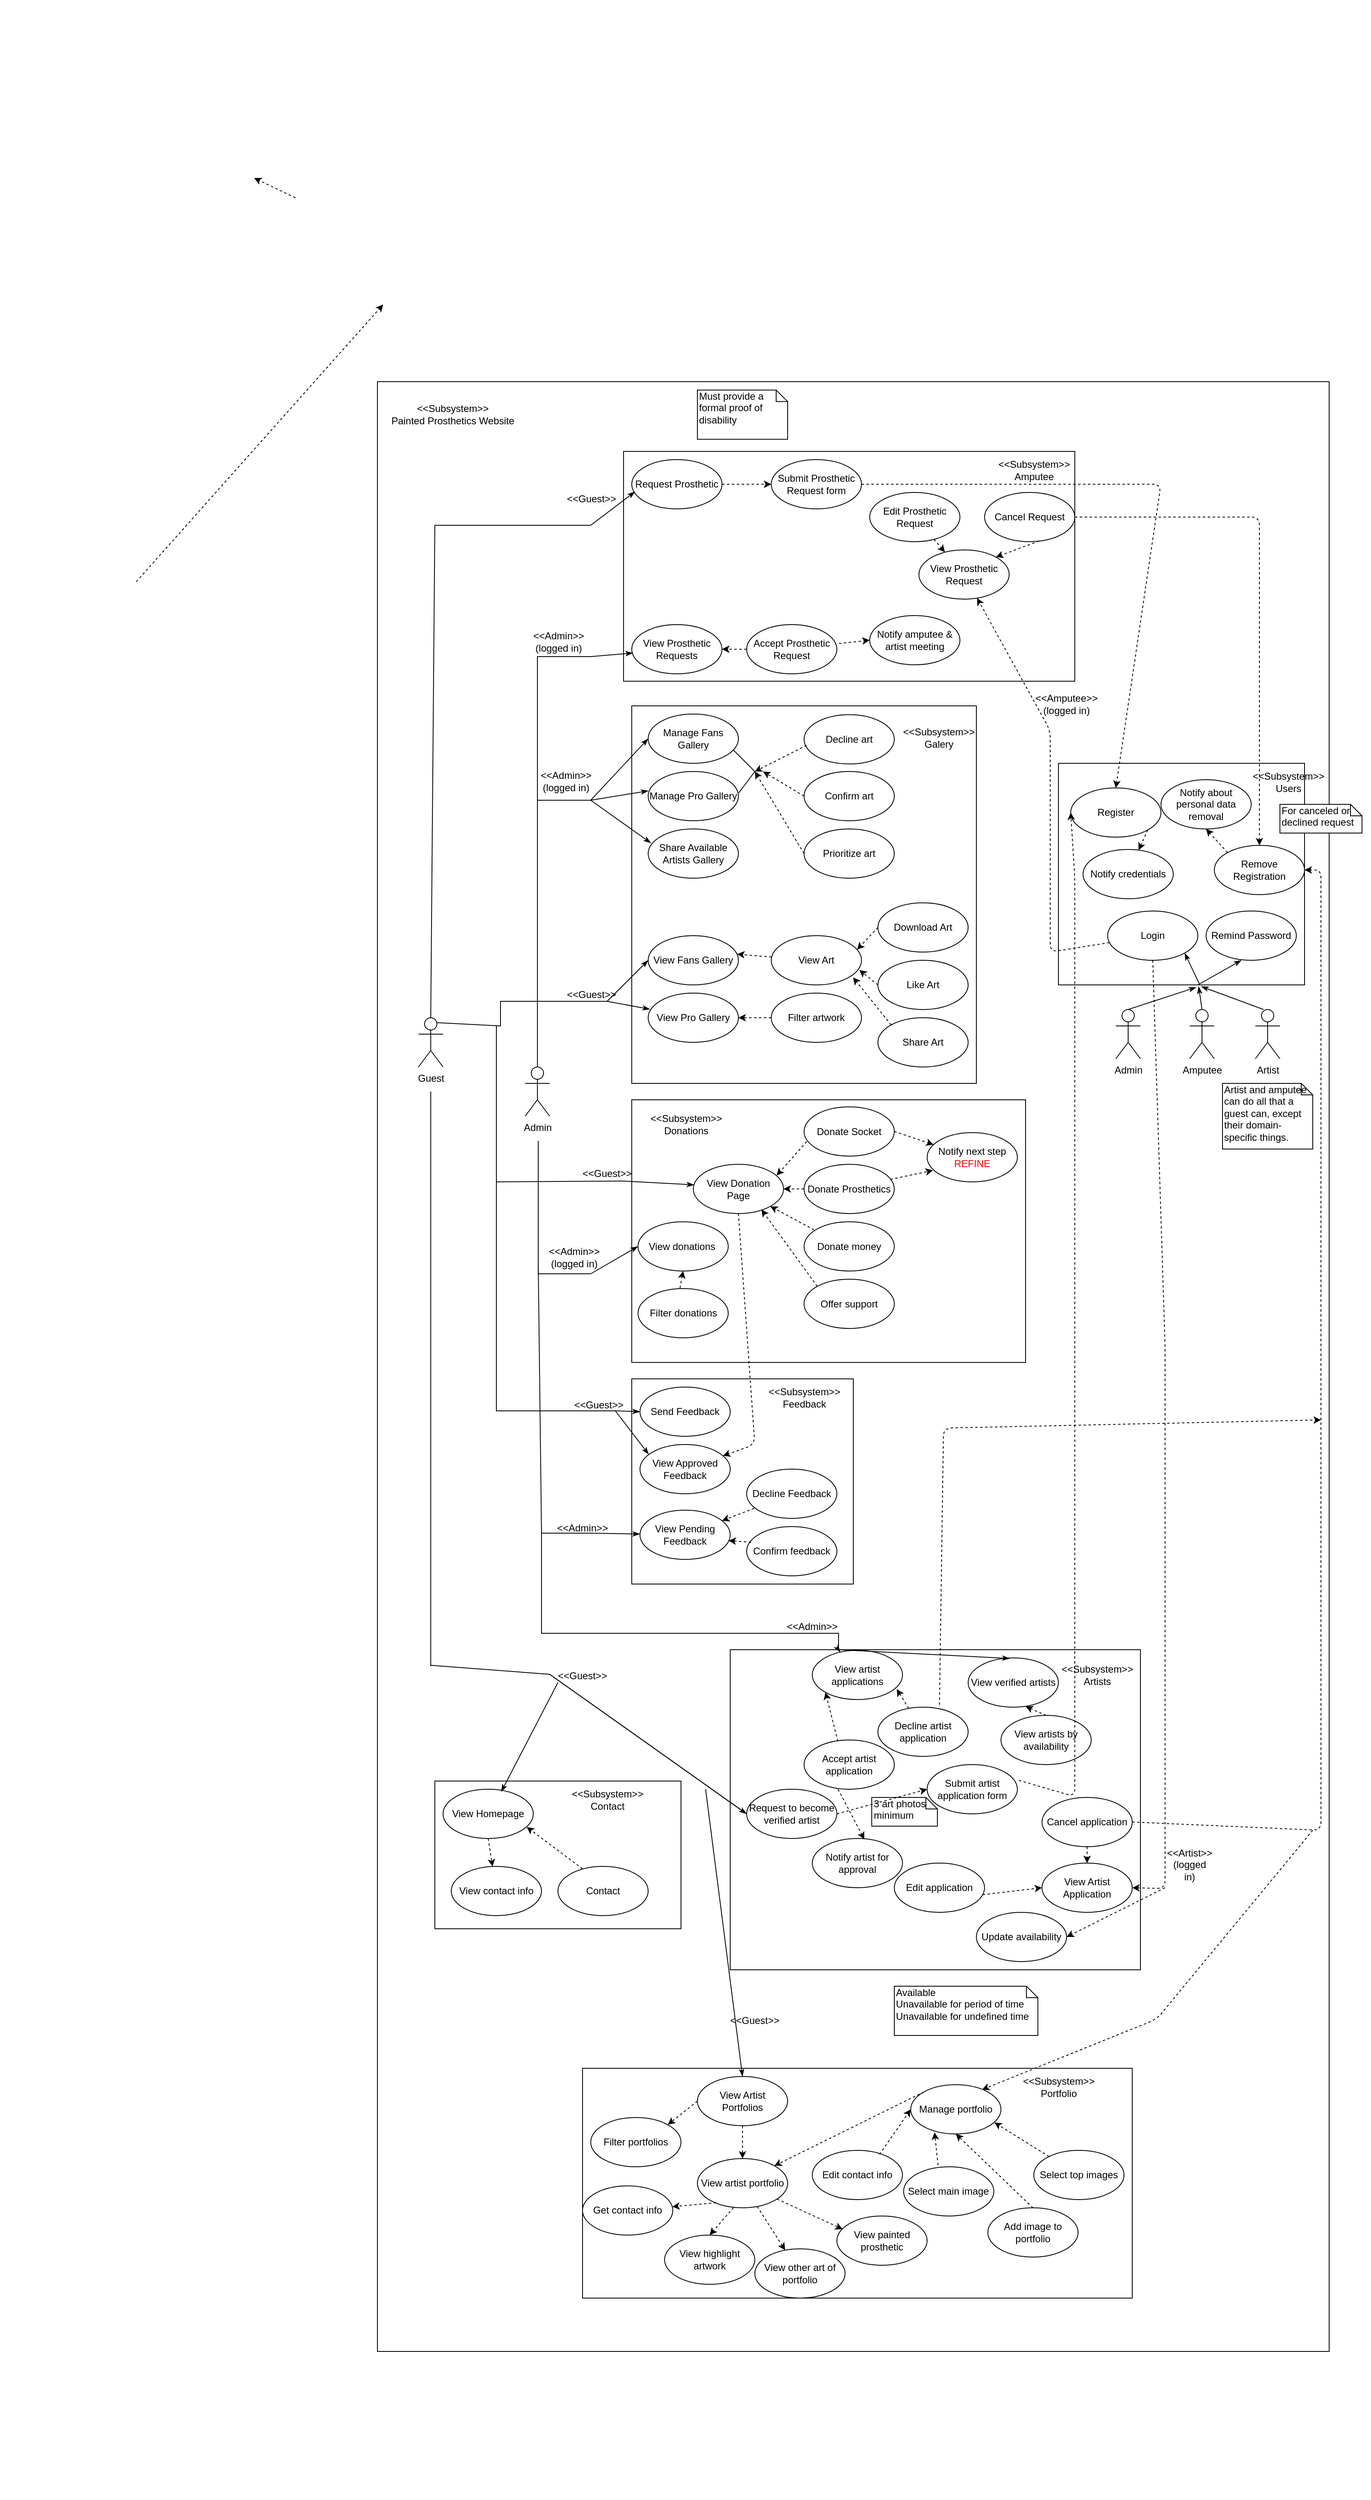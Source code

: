 <mxfile version="13.1.14" type="google"><diagram id="iydTdV2Ye23tKPD8kiAo" name="Page-1"><mxGraphModel dx="2249" dy="1931" grid="1" gridSize="10" guides="1" tooltips="1" connect="1" arrows="1" fold="1" page="1" pageScale="1" pageWidth="827" pageHeight="1169" math="0" shadow="0"><root><mxCell id="0"/><mxCell id="1" parent="0"/><mxCell id="GxL293YLnttaI05ZmAy4-90" value="" style="group" parent="1" vertex="1" connectable="0"><mxGeometry x="-500" y="-195" width="1380" height="2630" as="geometry"/></mxCell><mxCell id="GxL293YLnttaI05ZmAy4-91" value="" style="rounded=0;whiteSpace=wrap;html=1;" parent="GxL293YLnttaI05ZmAy4-90" vertex="1"><mxGeometry x="170" y="50" width="1160" height="2400" as="geometry"/></mxCell><mxCell id="GxL293YLnttaI05ZmAy4-92" value="&amp;lt;&amp;lt;Subsystem&amp;gt;&amp;gt;&lt;br&gt;Painted Prosthetics Website" style="text;html=1;strokeColor=none;fillColor=none;align=center;verticalAlign=middle;whiteSpace=wrap;rounded=0;" parent="GxL293YLnttaI05ZmAy4-90" vertex="1"><mxGeometry x="179.997" y="-55.005" width="164.108" height="290.625" as="geometry"/></mxCell><mxCell id="ExlXCtfav5HWWIWh_xni-192" value="Guest" style="shape=umlActor;verticalLabelPosition=bottom;labelBackgroundColor=#ffffff;verticalAlign=top;html=1;outlineConnect=0;" parent="GxL293YLnttaI05ZmAy4-90" vertex="1"><mxGeometry x="220" y="825" width="30" height="60" as="geometry"/></mxCell><mxCell id="ExlXCtfav5HWWIWh_xni-244" value="" style="group" parent="GxL293YLnttaI05ZmAy4-90" vertex="1" connectable="0"><mxGeometry x="470" y="135" width="610" height="330" as="geometry"/></mxCell><mxCell id="ExlXCtfav5HWWIWh_xni-245" value="" style="rounded=0;whiteSpace=wrap;html=1;" parent="ExlXCtfav5HWWIWh_xni-244" vertex="1"><mxGeometry width="550" height="280" as="geometry"/></mxCell><mxCell id="ExlXCtfav5HWWIWh_xni-246" value="&amp;lt;&amp;lt;Subsystem&amp;gt;&amp;gt;&lt;br&gt;Amputee" style="text;html=1;strokeColor=none;fillColor=none;align=center;verticalAlign=middle;whiteSpace=wrap;rounded=0;" parent="ExlXCtfav5HWWIWh_xni-244" vertex="1"><mxGeometry x="470" y="9.997" width="61.333" height="26.786" as="geometry"/></mxCell><mxCell id="GxL293YLnttaI05ZmAy4-26" value="Request Prosthetic" style="ellipse;whiteSpace=wrap;html=1;" parent="ExlXCtfav5HWWIWh_xni-244" vertex="1"><mxGeometry x="10.0" y="10" width="110" height="60" as="geometry"/></mxCell><mxCell id="GxL293YLnttaI05ZmAy4-27" value="Submit Prosthetic Request form" style="ellipse;whiteSpace=wrap;html=1;" parent="ExlXCtfav5HWWIWh_xni-244" vertex="1"><mxGeometry x="180" y="10" width="110" height="60" as="geometry"/></mxCell><mxCell id="GxL293YLnttaI05ZmAy4-31" value="Edit Prosthetic Request" style="ellipse;whiteSpace=wrap;html=1;" parent="ExlXCtfav5HWWIWh_xni-244" vertex="1"><mxGeometry x="300" y="50" width="110" height="60" as="geometry"/></mxCell><mxCell id="GxL293YLnttaI05ZmAy4-32" value="View Prosthetic Request" style="ellipse;whiteSpace=wrap;html=1;" parent="ExlXCtfav5HWWIWh_xni-244" vertex="1"><mxGeometry x="360" y="120" width="110" height="60" as="geometry"/></mxCell><mxCell id="GxL293YLnttaI05ZmAy4-49" value="View Prosthetic Requests" style="ellipse;whiteSpace=wrap;html=1;" parent="ExlXCtfav5HWWIWh_xni-244" vertex="1"><mxGeometry x="10" y="211" width="110" height="60" as="geometry"/></mxCell><mxCell id="GxL293YLnttaI05ZmAy4-44" value="Accept Prosthetic Request" style="ellipse;whiteSpace=wrap;html=1;" parent="ExlXCtfav5HWWIWh_xni-244" vertex="1"><mxGeometry x="150" y="211.0" width="110" height="60" as="geometry"/></mxCell><mxCell id="GxL293YLnttaI05ZmAy4-241" value="" style="endArrow=classic;html=1;dashed=1;entryX=0;entryY=0.5;entryDx=0;entryDy=0;exitX=1;exitY=0.5;exitDx=0;exitDy=0;" parent="ExlXCtfav5HWWIWh_xni-244" source="GxL293YLnttaI05ZmAy4-26" target="GxL293YLnttaI05ZmAy4-27" edge="1"><mxGeometry width="50" height="50" relative="1" as="geometry"><mxPoint x="-266.034" y="-391.005" as="sourcePoint"/><mxPoint x="-267.077" y="-360.996" as="targetPoint"/></mxGeometry></mxCell><mxCell id="GxL293YLnttaI05ZmAy4-245" value="" style="endArrow=classic;html=1;dashed=1;" parent="ExlXCtfav5HWWIWh_xni-244" source="GxL293YLnttaI05ZmAy4-31" target="GxL293YLnttaI05ZmAy4-32" edge="1"><mxGeometry width="50" height="50" relative="1" as="geometry"><mxPoint x="211.737" y="60.004" as="sourcePoint"/><mxPoint x="173.361" y="104.661" as="targetPoint"/></mxGeometry></mxCell><mxCell id="GxL293YLnttaI05ZmAy4-249" value="" style="endArrow=classic;html=1;dashed=1;entryX=1;entryY=0.5;entryDx=0;entryDy=0;exitX=0;exitY=0.5;exitDx=0;exitDy=0;" parent="ExlXCtfav5HWWIWh_xni-244" source="GxL293YLnttaI05ZmAy4-44" target="GxL293YLnttaI05ZmAy4-49" edge="1"><mxGeometry width="50" height="50" relative="1" as="geometry"><mxPoint x="160.287" y="212.95" as="sourcePoint"/><mxPoint x="99.723" y="216.887" as="targetPoint"/></mxGeometry></mxCell><mxCell id="GxL293YLnttaI05ZmAy4-294" value="" style="endArrow=classic;html=1;dashed=1;exitX=1.023;exitY=0.386;exitDx=0;exitDy=0;exitPerimeter=0;entryX=0;entryY=0.5;entryDx=0;entryDy=0;" parent="ExlXCtfav5HWWIWh_xni-244" source="GxL293YLnttaI05ZmAy4-44" target="GxL293YLnttaI05ZmAy4-295" edge="1"><mxGeometry width="50" height="50" relative="1" as="geometry"><mxPoint x="190.0" y="180" as="sourcePoint"/><mxPoint x="115.26" y="155.68" as="targetPoint"/></mxGeometry></mxCell><mxCell id="GxL293YLnttaI05ZmAy4-295" value="Notify amputee &amp;amp; artist meeting" style="ellipse;whiteSpace=wrap;html=1;" parent="ExlXCtfav5HWWIWh_xni-244" vertex="1"><mxGeometry x="300" y="200.0" width="110" height="60" as="geometry"/></mxCell><mxCell id="euHznKi__c_T2xLob23D-81" value="Cancel Request" style="ellipse;whiteSpace=wrap;html=1;" vertex="1" parent="ExlXCtfav5HWWIWh_xni-244"><mxGeometry x="440" y="50" width="110" height="60" as="geometry"/></mxCell><mxCell id="euHznKi__c_T2xLob23D-82" value="" style="endArrow=classic;html=1;dashed=1;entryX=1;entryY=0;entryDx=0;entryDy=0;exitX=0.604;exitY=0.985;exitDx=0;exitDy=0;exitPerimeter=0;" edge="1" parent="ExlXCtfav5HWWIWh_xni-244" source="euHznKi__c_T2xLob23D-81" target="GxL293YLnttaI05ZmAy4-32"><mxGeometry width="50" height="50" relative="1" as="geometry"><mxPoint x="300" y="180" as="sourcePoint"/><mxPoint x="374.51" y="173.26" as="targetPoint"/></mxGeometry></mxCell><mxCell id="ExlXCtfav5HWWIWh_xni-277" value="" style="group" parent="GxL293YLnttaI05ZmAy4-90" vertex="1" connectable="0"><mxGeometry x="480" y="925" width="610" height="350" as="geometry"/></mxCell><mxCell id="ExlXCtfav5HWWIWh_xni-278" value="" style="rounded=0;whiteSpace=wrap;html=1;" parent="ExlXCtfav5HWWIWh_xni-277" vertex="1"><mxGeometry width="480" height="320" as="geometry"/></mxCell><mxCell id="ExlXCtfav5HWWIWh_xni-279" value="&amp;lt;&amp;lt;Subsystem&amp;gt;&amp;gt;&lt;br&gt;Donations" style="text;html=1;strokeColor=none;fillColor=none;align=center;verticalAlign=middle;whiteSpace=wrap;rounded=0;" parent="ExlXCtfav5HWWIWh_xni-277" vertex="1"><mxGeometry x="16.486" y="8.571" width="101.117" height="42.857" as="geometry"/></mxCell><mxCell id="ExlXCtfav5HWWIWh_xni-265" value="View Donation Page" style="ellipse;whiteSpace=wrap;html=1;" parent="ExlXCtfav5HWWIWh_xni-277" vertex="1"><mxGeometry x="75.0" y="78.57" width="110" height="60" as="geometry"/></mxCell><mxCell id="ExlXCtfav5HWWIWh_xni-266" value="Donate Socket" style="ellipse;whiteSpace=wrap;html=1;" parent="ExlXCtfav5HWWIWh_xni-277" vertex="1"><mxGeometry x="210" y="8.57" width="110" height="60" as="geometry"/></mxCell><mxCell id="ExlXCtfav5HWWIWh_xni-267" value="Donate Prosthetics" style="ellipse;whiteSpace=wrap;html=1;" parent="ExlXCtfav5HWWIWh_xni-277" vertex="1"><mxGeometry x="210" y="78.57" width="110" height="60" as="geometry"/></mxCell><mxCell id="ExlXCtfav5HWWIWh_xni-268" value="Donate money" style="ellipse;whiteSpace=wrap;html=1;" parent="ExlXCtfav5HWWIWh_xni-277" vertex="1"><mxGeometry x="210" y="148.57" width="110" height="60" as="geometry"/></mxCell><mxCell id="ExlXCtfav5HWWIWh_xni-269" value="Offer support" style="ellipse;whiteSpace=wrap;html=1;" parent="ExlXCtfav5HWWIWh_xni-277" vertex="1"><mxGeometry x="210" y="218.57" width="110" height="60" as="geometry"/></mxCell><mxCell id="ExlXCtfav5HWWIWh_xni-270" value="View donations&amp;nbsp;" style="ellipse;whiteSpace=wrap;html=1;" parent="ExlXCtfav5HWWIWh_xni-277" vertex="1"><mxGeometry x="7.6" y="148.57" width="110" height="60" as="geometry"/></mxCell><mxCell id="ExlXCtfav5HWWIWh_xni-281" value="Filter donations" style="ellipse;whiteSpace=wrap;html=1;" parent="ExlXCtfav5HWWIWh_xni-277" vertex="1"><mxGeometry x="7.6" y="230" width="110" height="60" as="geometry"/></mxCell><mxCell id="ExlXCtfav5HWWIWh_xni-272" value="Notify next step&lt;br&gt;&lt;font color=&quot;#ff0000&quot;&gt;REFINE&lt;/font&gt;" style="ellipse;whiteSpace=wrap;html=1;" parent="ExlXCtfav5HWWIWh_xni-277" vertex="1"><mxGeometry x="360" y="40" width="110" height="60" as="geometry"/></mxCell><mxCell id="ExlXCtfav5HWWIWh_xni-282" style="edgeStyle=none;shape=flexArrow;rounded=0;orthogonalLoop=1;jettySize=auto;html=1;exitX=1;exitY=0.5;exitDx=0;exitDy=0;endArrow=classic;endFill=0;" parent="ExlXCtfav5HWWIWh_xni-277" source="ExlXCtfav5HWWIWh_xni-278" target="ExlXCtfav5HWWIWh_xni-278" edge="1"><mxGeometry relative="1" as="geometry"/></mxCell><mxCell id="GxL293YLnttaI05ZmAy4-278" value="" style="endArrow=classic;html=1;dashed=1;exitX=1;exitY=0.5;exitDx=0;exitDy=0;" parent="ExlXCtfav5HWWIWh_xni-277" source="ExlXCtfav5HWWIWh_xni-266" target="ExlXCtfav5HWWIWh_xni-272" edge="1"><mxGeometry width="50" height="50" relative="1" as="geometry"><mxPoint x="310.0" y="-130" as="sourcePoint"/><mxPoint x="287.36" y="-148.12" as="targetPoint"/></mxGeometry></mxCell><mxCell id="GxL293YLnttaI05ZmAy4-280" value="" style="endArrow=classic;html=1;dashed=1;exitX=0.957;exitY=0.308;exitDx=0;exitDy=0;exitPerimeter=0;entryX=0.064;entryY=0.767;entryDx=0;entryDy=0;entryPerimeter=0;" parent="ExlXCtfav5HWWIWh_xni-277" source="ExlXCtfav5HWWIWh_xni-267" target="ExlXCtfav5HWWIWh_xni-272" edge="1"><mxGeometry width="50" height="50" relative="1" as="geometry"><mxPoint x="330.0" y="48.57" as="sourcePoint"/><mxPoint x="377.883" y="64.524" as="targetPoint"/></mxGeometry></mxCell><mxCell id="GxL293YLnttaI05ZmAy4-281" value="" style="endArrow=classic;html=1;dashed=1;entryX=1;entryY=1;entryDx=0;entryDy=0;exitX=0.111;exitY=0.165;exitDx=0;exitDy=0;exitPerimeter=0;" parent="ExlXCtfav5HWWIWh_xni-277" source="ExlXCtfav5HWWIWh_xni-268" target="ExlXCtfav5HWWIWh_xni-265" edge="1"><mxGeometry width="50" height="50" relative="1" as="geometry"><mxPoint x="325.27" y="107.05" as="sourcePoint"/><mxPoint x="377.04" y="96.02" as="targetPoint"/></mxGeometry></mxCell><mxCell id="GxL293YLnttaI05ZmAy4-282" value="" style="endArrow=classic;html=1;dashed=1;exitX=0;exitY=0.5;exitDx=0;exitDy=0;" parent="ExlXCtfav5HWWIWh_xni-277" source="ExlXCtfav5HWWIWh_xni-267" target="ExlXCtfav5HWWIWh_xni-265" edge="1"><mxGeometry width="50" height="50" relative="1" as="geometry"><mxPoint x="232.21" y="168.47" as="sourcePoint"/><mxPoint x="178.932" y="139.761" as="targetPoint"/></mxGeometry></mxCell><mxCell id="GxL293YLnttaI05ZmAy4-283" value="" style="endArrow=classic;html=1;dashed=1;exitX=0.029;exitY=0.705;exitDx=0;exitDy=0;exitPerimeter=0;entryX=0.924;entryY=0.228;entryDx=0;entryDy=0;entryPerimeter=0;" parent="ExlXCtfav5HWWIWh_xni-277" source="ExlXCtfav5HWWIWh_xni-266" target="ExlXCtfav5HWWIWh_xni-265" edge="1"><mxGeometry width="50" height="50" relative="1" as="geometry"><mxPoint x="220.0" y="118.57" as="sourcePoint"/><mxPoint x="195.0" y="118.57" as="targetPoint"/></mxGeometry></mxCell><mxCell id="GxL293YLnttaI05ZmAy4-284" value="" style="endArrow=classic;html=1;dashed=1;entryX=0.5;entryY=1;entryDx=0;entryDy=0;exitX=0.465;exitY=-0.009;exitDx=0;exitDy=0;exitPerimeter=0;" parent="ExlXCtfav5HWWIWh_xni-277" source="ExlXCtfav5HWWIWh_xni-281" target="ExlXCtfav5HWWIWh_xni-270" edge="1"><mxGeometry width="50" height="50" relative="1" as="geometry"><mxPoint x="232.21" y="168.47" as="sourcePoint"/><mxPoint x="178.932" y="139.761" as="targetPoint"/></mxGeometry></mxCell><mxCell id="GxL293YLnttaI05ZmAy4-285" value="" style="endArrow=classic;html=1;dashed=1;entryX=0.755;entryY=0.918;entryDx=0;entryDy=0;exitX=0;exitY=0;exitDx=0;exitDy=0;entryPerimeter=0;" parent="ExlXCtfav5HWWIWh_xni-277" source="ExlXCtfav5HWWIWh_xni-269" target="ExlXCtfav5HWWIWh_xni-265" edge="1"><mxGeometry width="50" height="50" relative="1" as="geometry"><mxPoint x="161.15" y="259.46" as="sourcePoint"/><mxPoint x="113.61" y="245.02" as="targetPoint"/></mxGeometry></mxCell><mxCell id="GxL293YLnttaI05ZmAy4-50" value="" style="group" parent="GxL293YLnttaI05ZmAy4-90" vertex="1" connectable="0"><mxGeometry x="480" y="1265" width="440" height="250" as="geometry"/></mxCell><mxCell id="GxL293YLnttaI05ZmAy4-51" value="" style="rounded=0;whiteSpace=wrap;html=1;" parent="GxL293YLnttaI05ZmAy4-50" vertex="1"><mxGeometry width="270" height="250" as="geometry"/></mxCell><mxCell id="GxL293YLnttaI05ZmAy4-52" value="&amp;lt;&amp;lt;Subsystem&amp;gt;&amp;gt;&lt;br&gt;Feedback" style="text;html=1;strokeColor=none;fillColor=none;align=center;verticalAlign=middle;whiteSpace=wrap;rounded=0;" parent="GxL293YLnttaI05ZmAy4-50" vertex="1"><mxGeometry x="180" y="9.997" width="61.333" height="26.786" as="geometry"/></mxCell><mxCell id="GxL293YLnttaI05ZmAy4-42" value="Confirm feedback" style="ellipse;whiteSpace=wrap;html=1;" parent="GxL293YLnttaI05ZmAy4-50" vertex="1"><mxGeometry x="140" y="180" width="110" height="60" as="geometry"/></mxCell><mxCell id="GxL293YLnttaI05ZmAy4-43" value="Decline Feedback" style="ellipse;whiteSpace=wrap;html=1;" parent="GxL293YLnttaI05ZmAy4-50" vertex="1"><mxGeometry x="140" y="110" width="110" height="60" as="geometry"/></mxCell><mxCell id="GxL293YLnttaI05ZmAy4-53" value="View Pending Feedback" style="ellipse;whiteSpace=wrap;html=1;" parent="GxL293YLnttaI05ZmAy4-50" vertex="1"><mxGeometry x="10" y="160" width="110" height="60" as="geometry"/></mxCell><mxCell id="GxL293YLnttaI05ZmAy4-54" value="Send Feedback" style="ellipse;whiteSpace=wrap;html=1;" parent="GxL293YLnttaI05ZmAy4-50" vertex="1"><mxGeometry x="10" y="10" width="110" height="60" as="geometry"/></mxCell><mxCell id="GxL293YLnttaI05ZmAy4-55" value="View Approved Feedback" style="ellipse;whiteSpace=wrap;html=1;" parent="GxL293YLnttaI05ZmAy4-50" vertex="1"><mxGeometry x="10" y="80" width="110" height="60" as="geometry"/></mxCell><mxCell id="GxL293YLnttaI05ZmAy4-286" value="" style="endArrow=classic;html=1;dashed=1;exitX=0.083;exitY=0.796;exitDx=0;exitDy=0;exitPerimeter=0;" parent="GxL293YLnttaI05ZmAy4-50" source="GxL293YLnttaI05ZmAy4-43" target="GxL293YLnttaI05ZmAy4-53" edge="1"><mxGeometry width="50" height="50" relative="1" as="geometry"><mxPoint x="236.068" y="-102.621" as="sourcePoint"/><mxPoint x="168.05" y="-196.35" as="targetPoint"/></mxGeometry></mxCell><mxCell id="GxL293YLnttaI05ZmAy4-287" value="" style="endArrow=classic;html=1;dashed=1;exitX=0.051;exitY=0.319;exitDx=0;exitDy=0;exitPerimeter=0;entryX=0.982;entryY=0.618;entryDx=0;entryDy=0;entryPerimeter=0;" parent="GxL293YLnttaI05ZmAy4-50" source="GxL293YLnttaI05ZmAy4-42" target="GxL293YLnttaI05ZmAy4-53" edge="1"><mxGeometry width="50" height="50" relative="1" as="geometry"><mxPoint x="159.13" y="167.76" as="sourcePoint"/><mxPoint x="120.122" y="182.846" as="targetPoint"/></mxGeometry></mxCell><mxCell id="GxL293YLnttaI05ZmAy4-56" value="" style="group" parent="GxL293YLnttaI05ZmAy4-90" vertex="1" connectable="0"><mxGeometry x="480" y="445" width="620" height="460" as="geometry"/></mxCell><mxCell id="GxL293YLnttaI05ZmAy4-57" value="" style="rounded=0;whiteSpace=wrap;html=1;" parent="GxL293YLnttaI05ZmAy4-56" vertex="1"><mxGeometry width="420" height="460" as="geometry"/></mxCell><mxCell id="ExlXCtfav5HWWIWh_xni-259" value="&amp;lt;&amp;lt;Subsystem&amp;gt;&amp;gt;&lt;br&gt;Galery" style="text;html=1;strokeColor=none;fillColor=none;align=center;verticalAlign=middle;whiteSpace=wrap;rounded=0;" parent="GxL293YLnttaI05ZmAy4-56" vertex="1"><mxGeometry x="329.085" y="8.396" width="90.916" height="61.607" as="geometry"/></mxCell><mxCell id="GxL293YLnttaI05ZmAy4-47" value="Manage Fans Gallery" style="ellipse;whiteSpace=wrap;html=1;" parent="GxL293YLnttaI05ZmAy4-56" vertex="1"><mxGeometry x="20" y="10" width="110" height="60" as="geometry"/></mxCell><mxCell id="GxL293YLnttaI05ZmAy4-48" value="Manage Pro Gallery" style="ellipse;whiteSpace=wrap;html=1;" parent="GxL293YLnttaI05ZmAy4-56" vertex="1"><mxGeometry x="20" y="80" width="110" height="60" as="geometry"/></mxCell><mxCell id="GxL293YLnttaI05ZmAy4-11" value="Share Available Artists Gallery" style="ellipse;whiteSpace=wrap;html=1;" parent="GxL293YLnttaI05ZmAy4-56" vertex="1"><mxGeometry x="20" y="150" width="110" height="60" as="geometry"/></mxCell><mxCell id="GxL293YLnttaI05ZmAy4-41" value="Confirm art" style="ellipse;whiteSpace=wrap;html=1;" parent="GxL293YLnttaI05ZmAy4-56" vertex="1"><mxGeometry x="210" y="80" width="110" height="60" as="geometry"/></mxCell><mxCell id="GxL293YLnttaI05ZmAy4-45" value="Decline art" style="ellipse;whiteSpace=wrap;html=1;" parent="GxL293YLnttaI05ZmAy4-56" vertex="1"><mxGeometry x="210" y="10.8" width="110" height="60" as="geometry"/></mxCell><mxCell id="GxL293YLnttaI05ZmAy4-10" value="Download Art" style="ellipse;whiteSpace=wrap;html=1;" parent="GxL293YLnttaI05ZmAy4-56" vertex="1"><mxGeometry x="300" y="240" width="110" height="60" as="geometry"/></mxCell><mxCell id="GxL293YLnttaI05ZmAy4-8" value="Like Art" style="ellipse;whiteSpace=wrap;html=1;" parent="GxL293YLnttaI05ZmAy4-56" vertex="1"><mxGeometry x="300" y="310" width="110" height="60" as="geometry"/></mxCell><mxCell id="GxL293YLnttaI05ZmAy4-9" value="Share Art" style="ellipse;whiteSpace=wrap;html=1;" parent="GxL293YLnttaI05ZmAy4-56" vertex="1"><mxGeometry x="300" y="380" width="110" height="60" as="geometry"/></mxCell><mxCell id="GxL293YLnttaI05ZmAy4-7" value="View Art" style="ellipse;whiteSpace=wrap;html=1;" parent="GxL293YLnttaI05ZmAy4-56" vertex="1"><mxGeometry x="170" y="280" width="110" height="60" as="geometry"/></mxCell><mxCell id="GxL293YLnttaI05ZmAy4-6" value="Filter artwork" style="ellipse;whiteSpace=wrap;html=1;" parent="GxL293YLnttaI05ZmAy4-56" vertex="1"><mxGeometry x="170" y="350" width="110" height="60" as="geometry"/></mxCell><mxCell id="GxL293YLnttaI05ZmAy4-5" value="View Pro Gallery" style="ellipse;whiteSpace=wrap;html=1;" parent="GxL293YLnttaI05ZmAy4-56" vertex="1"><mxGeometry x="20" y="350" width="110" height="60" as="geometry"/></mxCell><mxCell id="GxL293YLnttaI05ZmAy4-1" value="View Fans Gallery" style="ellipse;whiteSpace=wrap;html=1;" parent="GxL293YLnttaI05ZmAy4-56" vertex="1"><mxGeometry x="20" y="280" width="110" height="60" as="geometry"/></mxCell><mxCell id="GxL293YLnttaI05ZmAy4-59" value="Prioritize art" style="ellipse;whiteSpace=wrap;html=1;" parent="GxL293YLnttaI05ZmAy4-56" vertex="1"><mxGeometry x="210" y="150" width="110" height="60" as="geometry"/></mxCell><mxCell id="GxL293YLnttaI05ZmAy4-252" value="" style="endArrow=none;html=1;strokeColor=#000000;exitX=1.004;exitY=0.434;exitDx=0;exitDy=0;exitPerimeter=0;" parent="GxL293YLnttaI05ZmAy4-56" source="GxL293YLnttaI05ZmAy4-48" edge="1"><mxGeometry width="50" height="50" relative="1" as="geometry"><mxPoint x="140" y="160" as="sourcePoint"/><mxPoint x="150" y="80" as="targetPoint"/></mxGeometry></mxCell><mxCell id="GxL293YLnttaI05ZmAy4-255" value="" style="endArrow=classic;html=1;dashed=1;exitX=0;exitY=0.5;exitDx=0;exitDy=0;" parent="GxL293YLnttaI05ZmAy4-56" edge="1"><mxGeometry width="50" height="50" relative="1" as="geometry"><mxPoint x="210.0" y="180" as="sourcePoint"/><mxPoint x="150" y="80" as="targetPoint"/></mxGeometry></mxCell><mxCell id="GxL293YLnttaI05ZmAy4-266" value="" style="endArrow=classic;html=1;dashed=1;entryX=0.986;entryY=0.376;entryDx=0;entryDy=0;entryPerimeter=0;" parent="GxL293YLnttaI05ZmAy4-56" source="GxL293YLnttaI05ZmAy4-7" target="GxL293YLnttaI05ZmAy4-1" edge="1"><mxGeometry width="50" height="50" relative="1" as="geometry"><mxPoint x="220.0" y="270" as="sourcePoint"/><mxPoint x="160.0" y="170" as="targetPoint"/></mxGeometry></mxCell><mxCell id="GxL293YLnttaI05ZmAy4-271" value="" style="endArrow=classic;html=1;dashed=1;entryX=1;entryY=0.5;entryDx=0;entryDy=0;exitX=0;exitY=0.5;exitDx=0;exitDy=0;" parent="GxL293YLnttaI05ZmAy4-56" source="GxL293YLnttaI05ZmAy4-6" target="GxL293YLnttaI05ZmAy4-5" edge="1"><mxGeometry width="50" height="50" relative="1" as="geometry"><mxPoint x="180.472" y="316.077" as="sourcePoint"/><mxPoint x="138.46" y="312.56" as="targetPoint"/></mxGeometry></mxCell><mxCell id="GxL293YLnttaI05ZmAy4-273" value="" style="endArrow=classic;html=1;dashed=1;entryX=0.976;entryY=0.698;entryDx=0;entryDy=0;entryPerimeter=0;exitX=0;exitY=0.5;exitDx=0;exitDy=0;" parent="GxL293YLnttaI05ZmAy4-56" source="GxL293YLnttaI05ZmAy4-8" target="GxL293YLnttaI05ZmAy4-7" edge="1"><mxGeometry width="50" height="50" relative="1" as="geometry"><mxPoint x="180.472" y="316.077" as="sourcePoint"/><mxPoint x="138.46" y="312.56" as="targetPoint"/></mxGeometry></mxCell><mxCell id="GxL293YLnttaI05ZmAy4-275" value="" style="endArrow=classic;html=1;dashed=1;entryX=0.951;entryY=0.284;entryDx=0;entryDy=0;entryPerimeter=0;exitX=0;exitY=0.5;exitDx=0;exitDy=0;" parent="GxL293YLnttaI05ZmAy4-56" source="GxL293YLnttaI05ZmAy4-10" target="GxL293YLnttaI05ZmAy4-7" edge="1"><mxGeometry width="50" height="50" relative="1" as="geometry"><mxPoint x="310.0" y="350" as="sourcePoint"/><mxPoint x="287.36" y="331.88" as="targetPoint"/></mxGeometry></mxCell><mxCell id="GxL293YLnttaI05ZmAy4-279" value="" style="endArrow=classic;html=1;dashed=1;exitX=0;exitY=0;exitDx=0;exitDy=0;entryX=0.907;entryY=0.848;entryDx=0;entryDy=0;entryPerimeter=0;" parent="GxL293YLnttaI05ZmAy4-56" source="GxL293YLnttaI05ZmAy4-9" target="GxL293YLnttaI05ZmAy4-7" edge="1"><mxGeometry width="50" height="50" relative="1" as="geometry"><mxPoint x="330.0" y="528.57" as="sourcePoint"/><mxPoint x="377.883" y="544.524" as="targetPoint"/></mxGeometry></mxCell><mxCell id="GxL293YLnttaI05ZmAy4-64" value="Admin" style="shape=umlActor;verticalLabelPosition=bottom;labelBackgroundColor=#ffffff;verticalAlign=top;html=1;outlineConnect=0;" parent="GxL293YLnttaI05ZmAy4-90" vertex="1"><mxGeometry x="350" y="885" width="30" height="60" as="geometry"/></mxCell><mxCell id="GxL293YLnttaI05ZmAy4-85" value="" style="endArrow=none;html=1;endFill=0;" parent="GxL293YLnttaI05ZmAy4-90" edge="1"><mxGeometry width="50" height="50" relative="1" as="geometry"><mxPoint x="235" y="1615" as="sourcePoint"/><mxPoint x="235" y="915" as="targetPoint"/></mxGeometry></mxCell><mxCell id="GxL293YLnttaI05ZmAy4-97" value="" style="endArrow=classicThin;endFill=1;html=1;startArrow=none;startFill=0;" parent="GxL293YLnttaI05ZmAy4-90" edge="1"><mxGeometry width="160" relative="1" as="geometry"><mxPoint x="430" y="225" as="sourcePoint"/><mxPoint x="484" y="184" as="targetPoint"/></mxGeometry></mxCell><mxCell id="ExlXCtfav5HWWIWh_xni-247" value="" style="group" parent="GxL293YLnttaI05ZmAy4-90" vertex="1" connectable="0"><mxGeometry x="570" y="1595" width="680" height="390" as="geometry"/></mxCell><mxCell id="ExlXCtfav5HWWIWh_xni-248" value="" style="rounded=0;whiteSpace=wrap;html=1;" parent="ExlXCtfav5HWWIWh_xni-247" vertex="1"><mxGeometry x="30" width="500" height="390" as="geometry"/></mxCell><mxCell id="ExlXCtfav5HWWIWh_xni-249" value="&amp;lt;&amp;lt;Subsystem&amp;gt;&amp;gt;&lt;br&gt;Artists" style="text;html=1;strokeColor=none;fillColor=none;align=center;verticalAlign=middle;whiteSpace=wrap;rounded=0;" parent="ExlXCtfav5HWWIWh_xni-247" vertex="1"><mxGeometry x="449.999" y="10.004" width="54.703" height="41.518" as="geometry"/></mxCell><mxCell id="GxL293YLnttaI05ZmAy4-22" value="3 art photos minimum" style="shape=note;whiteSpace=wrap;html=1;size=14;verticalAlign=top;align=left;spacingTop=-6;" parent="ExlXCtfav5HWWIWh_xni-247" vertex="1"><mxGeometry x="202.5" y="180" width="80" height="35" as="geometry"/></mxCell><mxCell id="GxL293YLnttaI05ZmAy4-39" value="Decline artist application" style="ellipse;whiteSpace=wrap;html=1;" parent="ExlXCtfav5HWWIWh_xni-247" vertex="1"><mxGeometry x="210.0" y="70.0" width="110" height="60" as="geometry"/></mxCell><mxCell id="GxL293YLnttaI05ZmAy4-94" value="Cancel application" style="ellipse;whiteSpace=wrap;html=1;" parent="ExlXCtfav5HWWIWh_xni-247" vertex="1"><mxGeometry x="410.0" y="180.0" width="110" height="60" as="geometry"/></mxCell><mxCell id="GxL293YLnttaI05ZmAy4-96" value="Submit artist application form" style="ellipse;whiteSpace=wrap;html=1;" parent="ExlXCtfav5HWWIWh_xni-247" vertex="1"><mxGeometry x="270.0" y="140.0" width="110" height="60" as="geometry"/></mxCell><mxCell id="GxL293YLnttaI05ZmAy4-36" value="View artist applications" style="ellipse;whiteSpace=wrap;html=1;" parent="ExlXCtfav5HWWIWh_xni-247" vertex="1"><mxGeometry x="130.0" y="0.76" width="110" height="60" as="geometry"/></mxCell><mxCell id="GxL293YLnttaI05ZmAy4-38" value="Accept artist application" style="ellipse;whiteSpace=wrap;html=1;" parent="ExlXCtfav5HWWIWh_xni-247" vertex="1"><mxGeometry x="120.0" y="110.0" width="110" height="60" as="geometry"/></mxCell><mxCell id="GxL293YLnttaI05ZmAy4-37" value="View artists by availability" style="ellipse;whiteSpace=wrap;html=1;" parent="ExlXCtfav5HWWIWh_xni-247" vertex="1"><mxGeometry x="360.0" y="80.0" width="110" height="60" as="geometry"/></mxCell><mxCell id="GxL293YLnttaI05ZmAy4-35" value="View verified artists" style="ellipse;whiteSpace=wrap;html=1;" parent="ExlXCtfav5HWWIWh_xni-247" vertex="1"><mxGeometry x="320.0" y="10.0" width="110" height="60" as="geometry"/></mxCell><mxCell id="GxL293YLnttaI05ZmAy4-18" value="Edit application" style="ellipse;whiteSpace=wrap;html=1;" parent="ExlXCtfav5HWWIWh_xni-247" vertex="1"><mxGeometry x="230.0" y="260.0" width="110" height="60" as="geometry"/></mxCell><mxCell id="GxL293YLnttaI05ZmAy4-95" value="Request to become verified artist" style="ellipse;whiteSpace=wrap;html=1;" parent="ExlXCtfav5HWWIWh_xni-247" vertex="1"><mxGeometry x="50.0" y="170.0" width="110" height="60" as="geometry"/></mxCell><mxCell id="GxL293YLnttaI05ZmAy4-16" value="Update availability" style="ellipse;whiteSpace=wrap;html=1;" parent="ExlXCtfav5HWWIWh_xni-247" vertex="1"><mxGeometry x="330.0" y="320.0" width="110" height="60" as="geometry"/></mxCell><mxCell id="GxL293YLnttaI05ZmAy4-21" value="View Artist Application" style="ellipse;whiteSpace=wrap;html=1;" parent="ExlXCtfav5HWWIWh_xni-247" vertex="1"><mxGeometry x="410.0" y="260.0" width="110" height="60" as="geometry"/></mxCell><mxCell id="GxL293YLnttaI05ZmAy4-288" value="" style="endArrow=classic;html=1;dashed=1;entryX=0.936;entryY=0.787;entryDx=0;entryDy=0;entryPerimeter=0;" parent="ExlXCtfav5HWWIWh_xni-247" source="GxL293YLnttaI05ZmAy4-39" target="GxL293YLnttaI05ZmAy4-36" edge="1"><mxGeometry width="50" height="50" relative="1" as="geometry"><mxPoint x="189.13" y="-172.24" as="sourcePoint"/><mxPoint x="150.122" y="-157.154" as="targetPoint"/></mxGeometry></mxCell><mxCell id="GxL293YLnttaI05ZmAy4-289" value="" style="endArrow=classic;html=1;dashed=1;exitX=0.374;exitY=0.026;exitDx=0;exitDy=0;exitPerimeter=0;entryX=0;entryY=1;entryDx=0;entryDy=0;" parent="ExlXCtfav5HWWIWh_xni-247" source="GxL293YLnttaI05ZmAy4-38" target="GxL293YLnttaI05ZmAy4-36" edge="1"><mxGeometry width="50" height="50" relative="1" as="geometry"><mxPoint x="113.26" y="81.56" as="sourcePoint"/><mxPoint x="135.3" y="69.16" as="targetPoint"/></mxGeometry></mxCell><mxCell id="GxL293YLnttaI05ZmAy4-290" value="" style="endArrow=classic;html=1;dashed=1;exitX=0.5;exitY=0;exitDx=0;exitDy=0;entryX=0.636;entryY=0.986;entryDx=0;entryDy=0;entryPerimeter=0;" parent="ExlXCtfav5HWWIWh_xni-247" source="GxL293YLnttaI05ZmAy4-37" target="GxL293YLnttaI05ZmAy4-35" edge="1"><mxGeometry width="50" height="50" relative="1" as="geometry"><mxPoint x="223.64" y="81.56" as="sourcePoint"/><mxPoint x="183.59" y="69.16" as="targetPoint"/></mxGeometry></mxCell><mxCell id="GxL293YLnttaI05ZmAy4-291" value="" style="endArrow=classic;html=1;dashed=1;exitX=1;exitY=0.5;exitDx=0;exitDy=0;entryX=0;entryY=0.5;entryDx=0;entryDy=0;" parent="ExlXCtfav5HWWIWh_xni-247" source="GxL293YLnttaI05ZmAy4-95" target="GxL293YLnttaI05ZmAy4-96" edge="1"><mxGeometry width="50" height="50" relative="1" as="geometry"><mxPoint x="113.26" y="81.56" as="sourcePoint"/><mxPoint x="135.3" y="69.16" as="targetPoint"/></mxGeometry></mxCell><mxCell id="GxL293YLnttaI05ZmAy4-292" value="" style="endArrow=classic;html=1;dashed=1;entryX=0.5;entryY=0;entryDx=0;entryDy=0;" parent="ExlXCtfav5HWWIWh_xni-247" source="GxL293YLnttaI05ZmAy4-94" target="GxL293YLnttaI05ZmAy4-21" edge="1"><mxGeometry width="50" height="50" relative="1" as="geometry"><mxPoint x="130" y="180" as="sourcePoint"/><mxPoint x="170.0" y="180" as="targetPoint"/></mxGeometry></mxCell><mxCell id="GxL293YLnttaI05ZmAy4-293" value="" style="endArrow=classic;html=1;dashed=1;exitX=0.979;exitY=0.642;exitDx=0;exitDy=0;entryX=0;entryY=0.5;entryDx=0;entryDy=0;exitPerimeter=0;" parent="ExlXCtfav5HWWIWh_xni-247" source="GxL293YLnttaI05ZmAy4-18" target="GxL293YLnttaI05ZmAy4-21" edge="1"><mxGeometry width="50" height="50" relative="1" as="geometry"><mxPoint x="160.0" y="250" as="sourcePoint"/><mxPoint x="118.392" y="269.659" as="targetPoint"/></mxGeometry></mxCell><mxCell id="euHznKi__c_T2xLob23D-92" value="Notify artist for approval" style="ellipse;whiteSpace=wrap;html=1;" vertex="1" parent="ExlXCtfav5HWWIWh_xni-247"><mxGeometry x="130.0" y="230" width="110" height="60" as="geometry"/></mxCell><mxCell id="euHznKi__c_T2xLob23D-93" value="" style="endArrow=classic;html=1;dashed=1;exitX=0.377;exitY=1;exitDx=0;exitDy=0;entryX=0.577;entryY=0.017;entryDx=0;entryDy=0;exitPerimeter=0;entryPerimeter=0;" edge="1" parent="ExlXCtfav5HWWIWh_xni-247" source="GxL293YLnttaI05ZmAy4-38" target="euHznKi__c_T2xLob23D-92"><mxGeometry width="50" height="50" relative="1" as="geometry"><mxPoint x="130" y="180" as="sourcePoint"/><mxPoint x="280" y="180" as="targetPoint"/></mxGeometry></mxCell><mxCell id="GxL293YLnttaI05ZmAy4-105" value="" style="endArrow=none;html=1;rounded=0;entryX=0;entryY=0.5;entryDx=0;entryDy=0;" parent="GxL293YLnttaI05ZmAy4-90" edge="1" target="GxL293YLnttaI05ZmAy4-95"><mxGeometry width="50" height="50" relative="1" as="geometry"><mxPoint x="235" y="1614" as="sourcePoint"/><mxPoint x="380" y="1775" as="targetPoint"/><Array as="points"><mxPoint x="380" y="1625"/></Array></mxGeometry></mxCell><mxCell id="GxL293YLnttaI05ZmAy4-107" value="" style="endArrow=classicThin;endFill=1;html=1;startArrow=none;startFill=0;entryX=0;entryY=0.5;entryDx=0;entryDy=0;" parent="GxL293YLnttaI05ZmAy4-90" target="GxL293YLnttaI05ZmAy4-95" edge="1"><mxGeometry width="160" relative="1" as="geometry"><mxPoint x="380" y="1625" as="sourcePoint"/><mxPoint x="470.0" y="1705.0" as="targetPoint"/></mxGeometry></mxCell><mxCell id="GxL293YLnttaI05ZmAy4-108" value="" style="endArrow=none;html=1;rounded=0;exitX=0.5;exitY=0;exitDx=0;exitDy=0;exitPerimeter=0;" parent="GxL293YLnttaI05ZmAy4-90" source="ExlXCtfav5HWWIWh_xni-192" edge="1"><mxGeometry width="50" height="50" relative="1" as="geometry"><mxPoint x="280" y="245" as="sourcePoint"/><mxPoint x="430" y="225" as="targetPoint"/><Array as="points"><mxPoint x="240" y="225"/></Array></mxGeometry></mxCell><mxCell id="GxL293YLnttaI05ZmAy4-111" value="" style="endArrow=none;html=1;exitX=0.5;exitY=0;exitDx=0;exitDy=0;exitPerimeter=0;rounded=0;" parent="GxL293YLnttaI05ZmAy4-90" source="GxL293YLnttaI05ZmAy4-64" edge="1"><mxGeometry width="50" height="50" relative="1" as="geometry"><mxPoint x="310" y="631.0" as="sourcePoint"/><mxPoint x="430" y="560" as="targetPoint"/><Array as="points"><mxPoint x="365" y="560"/></Array></mxGeometry></mxCell><mxCell id="GxL293YLnttaI05ZmAy4-112" value="" style="endArrow=none;html=1;exitX=0.75;exitY=0.1;exitDx=0;exitDy=0;exitPerimeter=0;rounded=0;" parent="GxL293YLnttaI05ZmAy4-90" source="ExlXCtfav5HWWIWh_xni-192" edge="1"><mxGeometry width="50" height="50" relative="1" as="geometry"><mxPoint x="377.5" y="1305" as="sourcePoint"/><mxPoint x="450" y="805" as="targetPoint"/><Array as="points"><mxPoint x="320" y="835"/><mxPoint x="320" y="805"/></Array></mxGeometry></mxCell><mxCell id="GxL293YLnttaI05ZmAy4-114" value="" style="endArrow=none;html=1;strokeColor=#000000;rounded=0;" parent="GxL293YLnttaI05ZmAy4-90" edge="1"><mxGeometry width="50" height="50" relative="1" as="geometry"><mxPoint x="315" y="835" as="sourcePoint"/><mxPoint x="470" y="1024" as="targetPoint"/><Array as="points"><mxPoint x="315" y="1025"/></Array></mxGeometry></mxCell><mxCell id="GxL293YLnttaI05ZmAy4-115" value="" style="endArrow=none;html=1;rounded=0;" parent="GxL293YLnttaI05ZmAy4-90" edge="1"><mxGeometry width="50" height="50" relative="1" as="geometry"><mxPoint x="315" y="1015" as="sourcePoint"/><mxPoint x="460" y="1304" as="targetPoint"/><Array as="points"><mxPoint x="315" y="1304"/></Array></mxGeometry></mxCell><mxCell id="GxL293YLnttaI05ZmAy4-118" value="" style="endArrow=none;html=1;rounded=0;" parent="GxL293YLnttaI05ZmAy4-90" edge="1"><mxGeometry width="50" height="50" relative="1" as="geometry"><mxPoint x="365" y="561" as="sourcePoint"/><mxPoint x="432" y="385" as="targetPoint"/><Array as="points"><mxPoint x="365" y="385"/></Array></mxGeometry></mxCell><mxCell id="GxL293YLnttaI05ZmAy4-123" value="&amp;lt;&amp;lt;Admin&amp;gt;&amp;gt; (logged in)" style="text;html=1;strokeColor=none;fillColor=none;align=center;verticalAlign=middle;whiteSpace=wrap;rounded=0;" parent="GxL293YLnttaI05ZmAy4-90" vertex="1"><mxGeometry x="380" y="535" width="40.0" height="4.162" as="geometry"/></mxCell><mxCell id="GxL293YLnttaI05ZmAy4-124" value="&amp;lt;&amp;lt;Admin&amp;gt;&amp;gt; (logged in)" style="text;html=1;strokeColor=none;fillColor=none;align=center;verticalAlign=middle;whiteSpace=wrap;rounded=0;" parent="GxL293YLnttaI05ZmAy4-90" vertex="1"><mxGeometry x="370.86" y="365" width="40.0" height="4.162" as="geometry"/></mxCell><mxCell id="GxL293YLnttaI05ZmAy4-211" value="&amp;lt;&amp;lt;Guest&amp;gt;&amp;gt;" style="text;html=1;strokeColor=none;fillColor=none;align=center;verticalAlign=middle;whiteSpace=wrap;rounded=0;" parent="GxL293YLnttaI05ZmAy4-90" vertex="1"><mxGeometry x="410.86" y="795" width="40.0" height="4.162" as="geometry"/></mxCell><mxCell id="GxL293YLnttaI05ZmAy4-212" value="&amp;lt;&amp;lt;Guest&amp;gt;&amp;gt;" style="text;html=1;strokeColor=none;fillColor=none;align=center;verticalAlign=middle;whiteSpace=wrap;rounded=0;" parent="GxL293YLnttaI05ZmAy4-90" vertex="1"><mxGeometry x="430" y="1005" width="40" height="20" as="geometry"/></mxCell><mxCell id="GxL293YLnttaI05ZmAy4-213" value="&amp;lt;&amp;lt;Guest&amp;gt;&amp;gt;" style="text;html=1;strokeColor=none;fillColor=none;align=center;verticalAlign=middle;whiteSpace=wrap;rounded=0;" parent="GxL293YLnttaI05ZmAy4-90" vertex="1"><mxGeometry x="420" y="1295" width="40.0" height="4.162" as="geometry"/></mxCell><mxCell id="GxL293YLnttaI05ZmAy4-214" style="edgeStyle=none;rounded=0;orthogonalLoop=1;jettySize=auto;html=1;exitX=0.75;exitY=1;exitDx=0;exitDy=0;startArrow=none;startFill=0;endArrow=classicThin;endFill=1;" parent="GxL293YLnttaI05ZmAy4-90" source="GxL293YLnttaI05ZmAy4-124" target="GxL293YLnttaI05ZmAy4-124" edge="1"><mxGeometry relative="1" as="geometry"/></mxCell><mxCell id="GxL293YLnttaI05ZmAy4-217" value="" style="endArrow=none;html=1;rounded=0;" parent="GxL293YLnttaI05ZmAy4-90" edge="1"><mxGeometry width="50" height="50" relative="1" as="geometry"><mxPoint x="366" y="975" as="sourcePoint"/><mxPoint x="430" y="1137" as="targetPoint"/><Array as="points"><mxPoint x="366" y="1137"/></Array></mxGeometry></mxCell><mxCell id="GxL293YLnttaI05ZmAy4-218" value="" style="endArrow=none;html=1;strokeColor=#000000;rounded=0;" parent="GxL293YLnttaI05ZmAy4-90" edge="1"><mxGeometry width="50" height="50" relative="1" as="geometry"><mxPoint x="366" y="1123" as="sourcePoint"/><mxPoint x="430" y="1453" as="targetPoint"/><Array as="points"><mxPoint x="370" y="1453"/></Array></mxGeometry></mxCell><mxCell id="GxL293YLnttaI05ZmAy4-219" value="" style="endArrow=none;html=1;rounded=0;" parent="GxL293YLnttaI05ZmAy4-90" edge="1"><mxGeometry width="50" height="50" relative="1" as="geometry"><mxPoint x="370" y="1445" as="sourcePoint"/><mxPoint x="732" y="1595" as="targetPoint"/><Array as="points"><mxPoint x="370" y="1575"/><mxPoint x="732" y="1575"/></Array></mxGeometry></mxCell><mxCell id="GxL293YLnttaI05ZmAy4-222" value="&amp;lt;&amp;lt;Admin&amp;gt;&amp;gt;" style="text;html=1;strokeColor=none;fillColor=none;align=center;verticalAlign=middle;whiteSpace=wrap;rounded=0;" parent="GxL293YLnttaI05ZmAy4-90" vertex="1"><mxGeometry x="680" y="1565" width="40.0" height="4.162" as="geometry"/></mxCell><mxCell id="GxL293YLnttaI05ZmAy4-223" value="&amp;lt;&amp;lt;Admin&amp;gt;&amp;gt;" style="text;html=1;strokeColor=none;fillColor=none;align=center;verticalAlign=middle;whiteSpace=wrap;rounded=0;" parent="GxL293YLnttaI05ZmAy4-90" vertex="1"><mxGeometry x="400" y="1445" width="40.0" height="4.162" as="geometry"/></mxCell><mxCell id="GxL293YLnttaI05ZmAy4-224" value="&amp;lt;&amp;lt;Admin&amp;gt;&amp;gt; (logged in)" style="text;html=1;strokeColor=none;fillColor=none;align=center;verticalAlign=middle;whiteSpace=wrap;rounded=0;" parent="GxL293YLnttaI05ZmAy4-90" vertex="1"><mxGeometry x="390" y="1115" width="40.0" height="4.162" as="geometry"/></mxCell><mxCell id="GxL293YLnttaI05ZmAy4-229" value="" style="endArrow=classicThin;endFill=1;html=1;startArrow=none;startFill=0;entryX=0;entryY=0.5;entryDx=0;entryDy=0;" parent="GxL293YLnttaI05ZmAy4-90" target="GxL293YLnttaI05ZmAy4-54" edge="1"><mxGeometry width="160" relative="1" as="geometry"><mxPoint x="460" y="1304" as="sourcePoint"/><mxPoint x="469.997" y="1326.052" as="targetPoint"/></mxGeometry></mxCell><mxCell id="GxL293YLnttaI05ZmAy4-231" value="" style="endArrow=classicThin;endFill=1;html=1;startArrow=none;startFill=0;entryX=0;entryY=0.5;entryDx=0;entryDy=0;" parent="GxL293YLnttaI05ZmAy4-90" target="ExlXCtfav5HWWIWh_xni-270" edge="1"><mxGeometry width="160" relative="1" as="geometry"><mxPoint x="430" y="1137" as="sourcePoint"/><mxPoint x="460" y="1146" as="targetPoint"/></mxGeometry></mxCell><mxCell id="GxL293YLnttaI05ZmAy4-232" value="" style="endArrow=classicThin;endFill=1;html=1;startArrow=none;startFill=0;entryX=0.009;entryY=0.418;entryDx=0;entryDy=0;entryPerimeter=0;" parent="GxL293YLnttaI05ZmAy4-90" target="ExlXCtfav5HWWIWh_xni-265" edge="1"><mxGeometry width="160" relative="1" as="geometry"><mxPoint x="470" y="1024" as="sourcePoint"/><mxPoint x="506.49" y="1145" as="targetPoint"/></mxGeometry></mxCell><mxCell id="GxL293YLnttaI05ZmAy4-234" value="" style="endArrow=classicThin;endFill=1;html=1;startArrow=none;startFill=0;entryX=0.02;entryY=0.327;entryDx=0;entryDy=0;entryPerimeter=0;" parent="GxL293YLnttaI05ZmAy4-90" target="GxL293YLnttaI05ZmAy4-5" edge="1"><mxGeometry width="160" relative="1" as="geometry"><mxPoint x="450" y="805" as="sourcePoint"/><mxPoint x="486.49" y="825" as="targetPoint"/></mxGeometry></mxCell><mxCell id="GxL293YLnttaI05ZmAy4-235" value="" style="endArrow=classicThin;endFill=1;html=1;startArrow=none;startFill=0;entryX=0;entryY=0.5;entryDx=0;entryDy=0;" parent="GxL293YLnttaI05ZmAy4-90" target="GxL293YLnttaI05ZmAy4-1" edge="1"><mxGeometry width="160" relative="1" as="geometry"><mxPoint x="450" y="805" as="sourcePoint"/><mxPoint x="483.25" y="773" as="targetPoint"/></mxGeometry></mxCell><mxCell id="GxL293YLnttaI05ZmAy4-236" value="" style="endArrow=classicThin;endFill=1;html=1;startArrow=none;startFill=0;entryX=0.002;entryY=0.393;entryDx=0;entryDy=0;entryPerimeter=0;" parent="GxL293YLnttaI05ZmAy4-90" target="GxL293YLnttaI05ZmAy4-48" edge="1"><mxGeometry width="160" relative="1" as="geometry"><mxPoint x="430" y="560" as="sourcePoint"/><mxPoint x="464.11" y="505" as="targetPoint"/></mxGeometry></mxCell><mxCell id="GxL293YLnttaI05ZmAy4-237" value="" style="endArrow=classicThin;endFill=1;html=1;startArrow=none;startFill=0;entryX=0.031;entryY=0.287;entryDx=0;entryDy=0;entryPerimeter=0;" parent="GxL293YLnttaI05ZmAy4-90" target="GxL293YLnttaI05ZmAy4-11" edge="1"><mxGeometry width="160" relative="1" as="geometry"><mxPoint x="430" y="560" as="sourcePoint"/><mxPoint x="470.0" y="524" as="targetPoint"/></mxGeometry></mxCell><mxCell id="GxL293YLnttaI05ZmAy4-220" value="" style="endArrow=classicThin;endFill=1;html=1;startArrow=none;startFill=0;" parent="GxL293YLnttaI05ZmAy4-90" target="GxL293YLnttaI05ZmAy4-36" edge="1"><mxGeometry width="160" relative="1" as="geometry"><mxPoint x="732" y="1595" as="sourcePoint"/><mxPoint x="470" y="1785" as="targetPoint"/></mxGeometry></mxCell><mxCell id="GxL293YLnttaI05ZmAy4-221" value="" style="endArrow=classicThin;endFill=1;html=1;startArrow=none;startFill=0;entryX=0.46;entryY=0.011;entryDx=0;entryDy=0;entryPerimeter=0;" parent="GxL293YLnttaI05ZmAy4-90" target="GxL293YLnttaI05ZmAy4-35" edge="1"><mxGeometry width="160" relative="1" as="geometry"><mxPoint x="732" y="1595" as="sourcePoint"/><mxPoint x="662.629" y="1629.998" as="targetPoint"/></mxGeometry></mxCell><mxCell id="GxL293YLnttaI05ZmAy4-228" value="" style="endArrow=classicThin;endFill=1;html=1;startArrow=none;startFill=0;" parent="GxL293YLnttaI05ZmAy4-90" target="GxL293YLnttaI05ZmAy4-53" edge="1"><mxGeometry width="160" relative="1" as="geometry"><mxPoint x="429" y="1453" as="sourcePoint"/><mxPoint x="830.6" y="1625.66" as="targetPoint"/></mxGeometry></mxCell><mxCell id="GxL293YLnttaI05ZmAy4-230" value="" style="endArrow=classicThin;endFill=1;html=1;startArrow=none;startFill=0;entryX=0.097;entryY=0.2;entryDx=0;entryDy=0;entryPerimeter=0;" parent="GxL293YLnttaI05ZmAy4-90" target="GxL293YLnttaI05ZmAy4-55" edge="1"><mxGeometry width="160" relative="1" as="geometry"><mxPoint x="460" y="1304" as="sourcePoint"/><mxPoint x="500" y="1315" as="targetPoint"/></mxGeometry></mxCell><mxCell id="GxL293YLnttaI05ZmAy4-238" value="" style="endArrow=classicThin;endFill=1;html=1;startArrow=none;startFill=0;entryX=0;entryY=0.5;entryDx=0;entryDy=0;" parent="GxL293YLnttaI05ZmAy4-90" target="GxL293YLnttaI05ZmAy4-47" edge="1"><mxGeometry width="160" relative="1" as="geometry"><mxPoint x="430" y="560" as="sourcePoint"/><mxPoint x="510.22" y="558.58" as="targetPoint"/></mxGeometry></mxCell><mxCell id="GxL293YLnttaI05ZmAy4-239" value="" style="endArrow=classicThin;endFill=1;html=1;startArrow=none;startFill=0;entryX=0.014;entryY=0.577;entryDx=0;entryDy=0;entryPerimeter=0;" parent="GxL293YLnttaI05ZmAy4-90" target="GxL293YLnttaI05ZmAy4-49" edge="1"><mxGeometry width="160" relative="1" as="geometry"><mxPoint x="430" y="385" as="sourcePoint"/><mxPoint x="510" y="495" as="targetPoint"/></mxGeometry></mxCell><mxCell id="GxL293YLnttaI05ZmAy4-254" value="" style="endArrow=none;html=1;strokeColor=#000000;exitX=0.942;exitY=0.727;exitDx=0;exitDy=0;exitPerimeter=0;" parent="GxL293YLnttaI05ZmAy4-90" source="GxL293YLnttaI05ZmAy4-47" edge="1"><mxGeometry width="50" height="50" relative="1" as="geometry"><mxPoint x="620.44" y="561.04" as="sourcePoint"/><mxPoint x="630" y="525" as="targetPoint"/></mxGeometry></mxCell><mxCell id="GxL293YLnttaI05ZmAy4-259" value="" style="endArrow=classic;html=1;dashed=1;exitX=0;exitY=0.5;exitDx=0;exitDy=0;" parent="GxL293YLnttaI05ZmAy4-90" source="GxL293YLnttaI05ZmAy4-41" edge="1"><mxGeometry width="50" height="50" relative="1" as="geometry"><mxPoint x="700.0" y="635" as="sourcePoint"/><mxPoint x="640" y="525" as="targetPoint"/></mxGeometry></mxCell><mxCell id="GxL293YLnttaI05ZmAy4-260" value="" style="endArrow=classic;html=1;dashed=1;exitX=0.029;exitY=0.622;exitDx=0;exitDy=0;exitPerimeter=0;" parent="GxL293YLnttaI05ZmAy4-90" source="GxL293YLnttaI05ZmAy4-45" edge="1"><mxGeometry width="50" height="50" relative="1" as="geometry"><mxPoint x="700.0" y="565" as="sourcePoint"/><mxPoint x="630" y="525" as="targetPoint"/></mxGeometry></mxCell><mxCell id="euHznKi__c_T2xLob23D-1" value="" style="group" vertex="1" connectable="0" parent="GxL293YLnttaI05ZmAy4-90"><mxGeometry x="-290" y="145" width="440" height="250" as="geometry"/></mxCell><mxCell id="euHznKi__c_T2xLob23D-21" value="" style="endArrow=classic;html=1;dashed=1;exitX=0;exitY=0;exitDx=0;exitDy=0;" edge="1" target="euHznKi__c_T2xLob23D-19" parent="euHznKi__c_T2xLob23D-1"><mxGeometry width="50" height="50" relative="1" as="geometry"><mxPoint x="166.039" y="148.825" as="sourcePoint"/><mxPoint x="467.04" y="-188.98" as="targetPoint"/></mxGeometry></mxCell><mxCell id="euHznKi__c_T2xLob23D-51" value="" style="group" vertex="1" connectable="0" parent="GxL293YLnttaI05ZmAy4-90"><mxGeometry x="1060" y="615" width="240" height="170" as="geometry"/></mxCell><mxCell id="euHznKi__c_T2xLob23D-45" value="" style="rounded=0;whiteSpace=wrap;html=1;" vertex="1" parent="euHznKi__c_T2xLob23D-51"><mxGeometry x="-60" y="-100" width="300" height="270" as="geometry"/></mxCell><mxCell id="euHznKi__c_T2xLob23D-47" value="Notify credentials" style="ellipse;whiteSpace=wrap;html=1;" vertex="1" parent="euHznKi__c_T2xLob23D-51"><mxGeometry x="-30" y="5" width="110" height="60" as="geometry"/></mxCell><mxCell id="euHznKi__c_T2xLob23D-50" value="Login" style="ellipse;whiteSpace=wrap;html=1;" vertex="1" parent="euHznKi__c_T2xLob23D-51"><mxGeometry y="80" width="110" height="60" as="geometry"/></mxCell><mxCell id="euHznKi__c_T2xLob23D-80" value="Remove Registration" style="ellipse;whiteSpace=wrap;html=1;" vertex="1" parent="euHznKi__c_T2xLob23D-51"><mxGeometry x="130" width="110" height="60" as="geometry"/></mxCell><mxCell id="euHznKi__c_T2xLob23D-101" value="Notify about personal data removal" style="ellipse;whiteSpace=wrap;html=1;" vertex="1" parent="euHznKi__c_T2xLob23D-51"><mxGeometry x="65" y="-80" width="110" height="60" as="geometry"/></mxCell><mxCell id="euHznKi__c_T2xLob23D-102" value="" style="endArrow=classic;html=1;dashed=1;exitX=0;exitY=0;exitDx=0;exitDy=0;entryX=0.5;entryY=1;entryDx=0;entryDy=0;" edge="1" parent="euHznKi__c_T2xLob23D-51" source="euHznKi__c_T2xLob23D-80" target="euHznKi__c_T2xLob23D-101"><mxGeometry width="50" height="50" relative="1" as="geometry"><mxPoint x="130" y="50" as="sourcePoint"/><mxPoint x="160.403" y="83.167" as="targetPoint"/></mxGeometry></mxCell><mxCell id="euHznKi__c_T2xLob23D-120" value="Remind Password" style="ellipse;whiteSpace=wrap;html=1;" vertex="1" parent="euHznKi__c_T2xLob23D-51"><mxGeometry x="120" y="80" width="110" height="60" as="geometry"/></mxCell><mxCell id="euHznKi__c_T2xLob23D-121" value="" style="endArrow=classicThin;endFill=1;html=1;startArrow=none;startFill=0;entryX=1;entryY=1;entryDx=0;entryDy=0;exitX=0.573;exitY=0.996;exitDx=0;exitDy=0;exitPerimeter=0;" edge="1" parent="euHznKi__c_T2xLob23D-51" source="euHznKi__c_T2xLob23D-45" target="euHznKi__c_T2xLob23D-50"><mxGeometry width="160" relative="1" as="geometry"><mxPoint x="35" y="210" as="sourcePoint"/><mxPoint x="118" y="182.97" as="targetPoint"/></mxGeometry></mxCell><mxCell id="GxL293YLnttaI05ZmAy4-29" value="Must provide a formal proof of disability" style="shape=note;whiteSpace=wrap;html=1;size=14;verticalAlign=top;align=left;spacingTop=-6;" parent="GxL293YLnttaI05ZmAy4-90" vertex="1"><mxGeometry x="560" y="60.31" width="110" height="60" as="geometry"/></mxCell><mxCell id="euHznKi__c_T2xLob23D-56" value="" style="endArrow=classic;html=1;dashed=1;" edge="1" parent="GxL293YLnttaI05ZmAy4-90" source="euHznKi__c_T2xLob23D-50" target="GxL293YLnttaI05ZmAy4-32"><mxGeometry width="50" height="50" relative="1" as="geometry"><mxPoint x="770" y="315" as="sourcePoint"/><mxPoint x="873.51" y="308.26" as="targetPoint"/><Array as="points"><mxPoint x="990" y="745"/><mxPoint x="990" y="475"/></Array></mxGeometry></mxCell><mxCell id="euHznKi__c_T2xLob23D-57" value="&amp;lt;&amp;lt;Amputee&amp;gt;&amp;gt; (logged in)" style="text;html=1;strokeColor=none;fillColor=none;align=center;verticalAlign=middle;whiteSpace=wrap;rounded=0;" vertex="1" parent="GxL293YLnttaI05ZmAy4-90"><mxGeometry x="990" y="440.84" width="40.0" height="4.162" as="geometry"/></mxCell><mxCell id="euHznKi__c_T2xLob23D-58" value="" style="endArrow=classic;html=1;dashed=1;exitX=0.5;exitY=1;exitDx=0;exitDy=0;entryX=1;entryY=0.5;entryDx=0;entryDy=0;" edge="1" parent="GxL293YLnttaI05ZmAy4-90" source="euHznKi__c_T2xLob23D-50" target="GxL293YLnttaI05ZmAy4-21"><mxGeometry width="50" height="50" relative="1" as="geometry"><mxPoint x="1080" y="755" as="sourcePoint"/><mxPoint x="935.655" y="324.319" as="targetPoint"/><Array as="points"><mxPoint x="1130" y="1225"/><mxPoint x="1130" y="1886"/></Array></mxGeometry></mxCell><mxCell id="euHznKi__c_T2xLob23D-59" value="&amp;lt;&amp;lt;Artist&amp;gt;&amp;gt; (logged in)" style="text;html=1;strokeColor=none;fillColor=none;align=center;verticalAlign=middle;whiteSpace=wrap;rounded=0;" vertex="1" parent="GxL293YLnttaI05ZmAy4-90"><mxGeometry x="1140" y="1855" width="40.0" height="4.162" as="geometry"/></mxCell><mxCell id="euHznKi__c_T2xLob23D-60" value="&amp;lt;&amp;lt;Guest&amp;gt;&amp;gt;" style="text;html=1;strokeColor=none;fillColor=none;align=center;verticalAlign=middle;whiteSpace=wrap;rounded=0;" vertex="1" parent="GxL293YLnttaI05ZmAy4-90"><mxGeometry x="400" y="1625" width="40.0" height="4.162" as="geometry"/></mxCell><mxCell id="euHznKi__c_T2xLob23D-63" value="&amp;lt;&amp;lt;Guest&amp;gt;&amp;gt;" style="text;html=1;strokeColor=none;fillColor=none;align=center;verticalAlign=middle;whiteSpace=wrap;rounded=0;" vertex="1" parent="GxL293YLnttaI05ZmAy4-90"><mxGeometry x="410.86" y="191" width="40.0" height="4.162" as="geometry"/></mxCell><mxCell id="euHznKi__c_T2xLob23D-64" value="Amputee" style="shape=umlActor;verticalLabelPosition=bottom;labelBackgroundColor=#ffffff;verticalAlign=top;html=1;outlineConnect=0;" vertex="1" parent="GxL293YLnttaI05ZmAy4-90"><mxGeometry x="1160" y="815" width="30" height="60" as="geometry"/></mxCell><mxCell id="euHznKi__c_T2xLob23D-65" value="Artist" style="shape=umlActor;verticalLabelPosition=bottom;labelBackgroundColor=#ffffff;verticalAlign=top;html=1;outlineConnect=0;" vertex="1" parent="GxL293YLnttaI05ZmAy4-90"><mxGeometry x="1240" y="815" width="30" height="60" as="geometry"/></mxCell><mxCell id="euHznKi__c_T2xLob23D-66" value="Artist and amputee can do all that a guest can, except their domain-specific things." style="shape=note;whiteSpace=wrap;html=1;size=14;verticalAlign=top;align=left;spacingTop=-6;" vertex="1" parent="GxL293YLnttaI05ZmAy4-90"><mxGeometry x="1200" y="905" width="110" height="80" as="geometry"/></mxCell><mxCell id="euHznKi__c_T2xLob23D-67" value="" style="endArrow=classicThin;endFill=1;html=1;startArrow=none;startFill=0;entryX=0.58;entryY=1.007;entryDx=0;entryDy=0;entryPerimeter=0;" edge="1" parent="GxL293YLnttaI05ZmAy4-90" target="euHznKi__c_T2xLob23D-45"><mxGeometry width="160" relative="1" as="geometry"><mxPoint x="1250" y="815" as="sourcePoint"/><mxPoint x="510" y="765" as="targetPoint"/></mxGeometry></mxCell><mxCell id="euHznKi__c_T2xLob23D-68" value="" style="endArrow=classicThin;endFill=1;html=1;startArrow=none;startFill=0;entryX=0.57;entryY=1.007;entryDx=0;entryDy=0;entryPerimeter=0;exitX=0.5;exitY=0;exitDx=0;exitDy=0;exitPerimeter=0;" edge="1" parent="GxL293YLnttaI05ZmAy4-90" source="euHznKi__c_T2xLob23D-64" target="euHznKi__c_T2xLob23D-45"><mxGeometry width="160" relative="1" as="geometry"><mxPoint x="1052.5" y="821" as="sourcePoint"/><mxPoint x="1107.61" y="781.16" as="targetPoint"/></mxGeometry></mxCell><mxCell id="euHznKi__c_T2xLob23D-78" value="" style="endArrow=classic;html=1;dashed=1;exitX=0.5;exitY=1;exitDx=0;exitDy=0;" edge="1" parent="GxL293YLnttaI05ZmAy4-90" source="ExlXCtfav5HWWIWh_xni-265" target="GxL293YLnttaI05ZmAy4-55"><mxGeometry width="50" height="50" relative="1" as="geometry"><mxPoint x="716.039" y="1162.395" as="sourcePoint"/><mxPoint x="648.05" y="1068.65" as="targetPoint"/><Array as="points"><mxPoint x="630" y="1345"/></Array></mxGeometry></mxCell><mxCell id="euHznKi__c_T2xLob23D-83" value="" style="endArrow=classic;html=1;dashed=1;exitX=1;exitY=0.5;exitDx=0;exitDy=0;" edge="1" parent="GxL293YLnttaI05ZmAy4-90" source="euHznKi__c_T2xLob23D-81" target="euHznKi__c_T2xLob23D-80"><mxGeometry width="50" height="50" relative="1" as="geometry"><mxPoint x="986.44" y="254.1" as="sourcePoint"/><mxPoint x="933.961" y="273.825" as="targetPoint"/><Array as="points"><mxPoint x="1245" y="215"/></Array></mxGeometry></mxCell><mxCell id="GxL293YLnttaI05ZmAy4-20" value="Available&lt;br&gt;Unavailable for period of time&lt;br&gt;Unavailable for undefined time" style="shape=note;whiteSpace=wrap;html=1;size=14;verticalAlign=top;align=left;spacingTop=-6;" parent="GxL293YLnttaI05ZmAy4-90" vertex="1"><mxGeometry x="800.0" y="2005" width="175" height="60" as="geometry"/></mxCell><mxCell id="euHznKi__c_T2xLob23D-86" value="" style="endArrow=classic;html=1;dashed=1;exitX=1;exitY=0.5;exitDx=0;exitDy=0;entryX=1;entryY=0.5;entryDx=0;entryDy=0;" edge="1" parent="GxL293YLnttaI05ZmAy4-90" source="GxL293YLnttaI05ZmAy4-94" target="euHznKi__c_T2xLob23D-80"><mxGeometry width="50" height="50" relative="1" as="geometry"><mxPoint x="990" y="1815" as="sourcePoint"/><mxPoint x="1100" y="1775" as="targetPoint"/><Array as="points"><mxPoint x="1320" y="1815"/><mxPoint x="1320" y="645"/></Array></mxGeometry></mxCell><mxCell id="euHznKi__c_T2xLob23D-88" value="Admin" style="shape=umlActor;verticalLabelPosition=bottom;labelBackgroundColor=#ffffff;verticalAlign=top;html=1;outlineConnect=0;" vertex="1" parent="GxL293YLnttaI05ZmAy4-90"><mxGeometry x="1070" y="815" width="30" height="60" as="geometry"/></mxCell><mxCell id="euHznKi__c_T2xLob23D-89" value="" style="endArrow=classicThin;endFill=1;html=1;startArrow=none;startFill=0;entryX=0.56;entryY=1.011;entryDx=0;entryDy=0;entryPerimeter=0;exitX=0.5;exitY=0;exitDx=0;exitDy=0;exitPerimeter=0;" edge="1" parent="GxL293YLnttaI05ZmAy4-90" source="euHznKi__c_T2xLob23D-88" target="euHznKi__c_T2xLob23D-45"><mxGeometry width="160" relative="1" as="geometry"><mxPoint x="1185" y="825" as="sourcePoint"/><mxPoint x="1164.15" y="783.5" as="targetPoint"/></mxGeometry></mxCell><mxCell id="euHznKi__c_T2xLob23D-98" value="For canceled or declined request" style="shape=note;whiteSpace=wrap;html=1;size=14;verticalAlign=top;align=left;spacingTop=-6;" vertex="1" parent="GxL293YLnttaI05ZmAy4-90"><mxGeometry x="1270" y="565" width="100" height="35" as="geometry"/></mxCell><mxCell id="euHznKi__c_T2xLob23D-107" value="" style="group" vertex="1" connectable="0" parent="GxL293YLnttaI05ZmAy4-90"><mxGeometry x="240" y="1755" width="440" height="250" as="geometry"/></mxCell><mxCell id="euHznKi__c_T2xLob23D-108" value="" style="rounded=0;whiteSpace=wrap;html=1;" vertex="1" parent="euHznKi__c_T2xLob23D-107"><mxGeometry width="300" height="180" as="geometry"/></mxCell><mxCell id="euHznKi__c_T2xLob23D-109" value="&amp;lt;&amp;lt;Subsystem&amp;gt;&amp;gt;&lt;br&gt;Contact" style="text;html=1;strokeColor=none;fillColor=none;align=center;verticalAlign=middle;whiteSpace=wrap;rounded=0;" vertex="1" parent="euHznKi__c_T2xLob23D-107"><mxGeometry x="180" y="9.997" width="61.333" height="26.786" as="geometry"/></mxCell><mxCell id="euHznKi__c_T2xLob23D-113" value="View Homepage" style="ellipse;whiteSpace=wrap;html=1;" vertex="1" parent="euHznKi__c_T2xLob23D-107"><mxGeometry x="10" y="10" width="110" height="60" as="geometry"/></mxCell><mxCell id="euHznKi__c_T2xLob23D-114" value="View contact info" style="ellipse;whiteSpace=wrap;html=1;" vertex="1" parent="euHznKi__c_T2xLob23D-107"><mxGeometry x="20" y="104" width="110" height="60" as="geometry"/></mxCell><mxCell id="euHznKi__c_T2xLob23D-115" value="" style="endArrow=classic;html=1;dashed=1;exitX=0.5;exitY=1;exitDx=0;exitDy=0;" edge="1" parent="euHznKi__c_T2xLob23D-107" source="euHznKi__c_T2xLob23D-113" target="euHznKi__c_T2xLob23D-114"><mxGeometry width="50" height="50" relative="1" as="geometry"><mxPoint x="149.13" y="157.76" as="sourcePoint"/><mxPoint x="110.091" y="172.822" as="targetPoint"/></mxGeometry></mxCell><mxCell id="euHznKi__c_T2xLob23D-116" value="" style="endArrow=classic;html=1;dashed=1;exitX=0.273;exitY=0.05;exitDx=0;exitDy=0;exitPerimeter=0;entryX=0.927;entryY=0.767;entryDx=0;entryDy=0;entryPerimeter=0;" edge="1" parent="euHznKi__c_T2xLob23D-107" source="euHznKi__c_T2xLob23D-117" target="euHznKi__c_T2xLob23D-113"><mxGeometry width="50" height="50" relative="1" as="geometry"><mxPoint x="145.61" y="199.14" as="sourcePoint"/><mxPoint x="118.02" y="197.08" as="targetPoint"/></mxGeometry></mxCell><mxCell id="euHznKi__c_T2xLob23D-117" value="Contact" style="ellipse;whiteSpace=wrap;html=1;" vertex="1" parent="euHznKi__c_T2xLob23D-107"><mxGeometry x="150" y="104" width="110" height="60" as="geometry"/></mxCell><mxCell id="euHznKi__c_T2xLob23D-124" value="" style="group" vertex="1" connectable="0" parent="GxL293YLnttaI05ZmAy4-90"><mxGeometry x="790" y="2105" width="440" height="280" as="geometry"/></mxCell><mxCell id="euHznKi__c_T2xLob23D-125" value="" style="rounded=0;whiteSpace=wrap;html=1;" vertex="1" parent="euHznKi__c_T2xLob23D-124"><mxGeometry x="-370" width="670" height="280" as="geometry"/></mxCell><mxCell id="euHznKi__c_T2xLob23D-126" value="&amp;lt;&amp;lt;Subsystem&amp;gt;&amp;gt;&lt;br&gt;Portfolio" style="text;html=1;strokeColor=none;fillColor=none;align=center;verticalAlign=middle;whiteSpace=wrap;rounded=0;" vertex="1" parent="euHznKi__c_T2xLob23D-124"><mxGeometry x="180" y="9.997" width="61.333" height="26.786" as="geometry"/></mxCell><mxCell id="euHznKi__c_T2xLob23D-127" value="Manage portfolio" style="ellipse;whiteSpace=wrap;html=1;" vertex="1" parent="euHznKi__c_T2xLob23D-124"><mxGeometry x="30" y="20" width="110" height="60" as="geometry"/></mxCell><mxCell id="euHznKi__c_T2xLob23D-130" value="" style="endArrow=classic;html=1;dashed=1;entryX=0.927;entryY=0.767;entryDx=0;entryDy=0;entryPerimeter=0;" edge="1" parent="euHznKi__c_T2xLob23D-124" source="euHznKi__c_T2xLob23D-132" target="euHznKi__c_T2xLob23D-127"><mxGeometry width="50" height="50" relative="1" as="geometry"><mxPoint x="210.03" y="53" as="sourcePoint"/><mxPoint x="118.02" y="197.08" as="targetPoint"/></mxGeometry></mxCell><mxCell id="euHznKi__c_T2xLob23D-132" value="Select top images" style="ellipse;whiteSpace=wrap;html=1;" vertex="1" parent="euHznKi__c_T2xLob23D-124"><mxGeometry x="180" y="100" width="110" height="60" as="geometry"/></mxCell><mxCell id="euHznKi__c_T2xLob23D-133" value="Add image to portfolio" style="ellipse;whiteSpace=wrap;html=1;" vertex="1" parent="euHznKi__c_T2xLob23D-124"><mxGeometry x="124.0" y="170" width="110" height="60" as="geometry"/></mxCell><mxCell id="euHznKi__c_T2xLob23D-135" value="" style="endArrow=classic;html=1;dashed=1;entryX=0.5;entryY=1;entryDx=0;entryDy=0;exitX=0.5;exitY=0;exitDx=0;exitDy=0;" edge="1" parent="euHznKi__c_T2xLob23D-124" source="euHznKi__c_T2xLob23D-133" target="euHznKi__c_T2xLob23D-127"><mxGeometry width="50" height="50" relative="1" as="geometry"><mxPoint x="193.08" y="107.764" as="sourcePoint"/><mxPoint x="141.97" y="76.02" as="targetPoint"/></mxGeometry></mxCell><mxCell id="euHznKi__c_T2xLob23D-148" value="Get contact info" style="ellipse;whiteSpace=wrap;html=1;" vertex="1" parent="euHznKi__c_T2xLob23D-124"><mxGeometry x="-370" y="143.22" width="110" height="60" as="geometry"/></mxCell><mxCell id="euHznKi__c_T2xLob23D-134" value="Select main image" style="ellipse;whiteSpace=wrap;html=1;" vertex="1" parent="euHznKi__c_T2xLob23D-124"><mxGeometry x="21.33" y="120" width="110" height="60" as="geometry"/></mxCell><mxCell id="euHznKi__c_T2xLob23D-136" value="" style="endArrow=classic;html=1;dashed=1;entryX=0.264;entryY=0.967;entryDx=0;entryDy=0;exitX=0.382;exitY=-0.033;exitDx=0;exitDy=0;exitPerimeter=0;entryPerimeter=0;" edge="1" parent="euHznKi__c_T2xLob23D-124" source="euHznKi__c_T2xLob23D-134" target="euHznKi__c_T2xLob23D-127"><mxGeometry width="50" height="50" relative="1" as="geometry"><mxPoint x="95" y="120" as="sourcePoint"/><mxPoint x="95" y="90" as="targetPoint"/></mxGeometry></mxCell><mxCell id="euHznKi__c_T2xLob23D-137" value="Edit contact info" style="ellipse;whiteSpace=wrap;html=1;" vertex="1" parent="euHznKi__c_T2xLob23D-124"><mxGeometry x="-90" y="100" width="110" height="60" as="geometry"/></mxCell><mxCell id="euHznKi__c_T2xLob23D-139" value="" style="endArrow=classic;html=1;dashed=1;entryX=0;entryY=0.5;entryDx=0;entryDy=0;exitX=0.745;exitY=0.083;exitDx=0;exitDy=0;exitPerimeter=0;" edge="1" parent="euHznKi__c_T2xLob23D-124" source="euHznKi__c_T2xLob23D-137" target="euHznKi__c_T2xLob23D-127"><mxGeometry width="50" height="50" relative="1" as="geometry"><mxPoint x="-14.99" y="100" as="sourcePoint"/><mxPoint x="44.95" y="72" as="targetPoint"/></mxGeometry></mxCell><mxCell id="euHznKi__c_T2xLob23D-154" value="Filter portfolios" style="ellipse;whiteSpace=wrap;html=1;" vertex="1" parent="euHznKi__c_T2xLob23D-124"><mxGeometry x="-360" y="60" width="110" height="60" as="geometry"/></mxCell><mxCell id="euHznKi__c_T2xLob23D-151" value="&amp;lt;&amp;lt;Guest&amp;gt;&amp;gt;" style="text;html=1;strokeColor=none;fillColor=none;align=center;verticalAlign=middle;whiteSpace=wrap;rounded=0;" vertex="1" parent="GxL293YLnttaI05ZmAy4-90"><mxGeometry x="610" y="2045" width="40.0" height="4.162" as="geometry"/></mxCell><mxCell id="euHznKi__c_T2xLob23D-22" value="" style="group" vertex="1" connectable="0" parent="1"><mxGeometry x="-580" y="-610" width="610" height="330" as="geometry"/></mxCell><mxCell id="euHznKi__c_T2xLob23D-36" value="" style="endArrow=classic;html=1;dashed=1;entryX=1;entryY=0.5;entryDx=0;entryDy=0;exitX=0;exitY=0.5;exitDx=0;exitDy=0;" edge="1" parent="euHznKi__c_T2xLob23D-22" target="euHznKi__c_T2xLob23D-31"><mxGeometry width="50" height="50" relative="1" as="geometry"><mxPoint x="150" y="241" as="sourcePoint"/><mxPoint x="99.723" y="216.887" as="targetPoint"/></mxGeometry></mxCell><mxCell id="euHznKi__c_T2xLob23D-69" value="" style="endArrow=classic;html=1;dashed=1;entryX=1;entryY=0.5;entryDx=0;entryDy=0;" edge="1" parent="1" target="GxL293YLnttaI05ZmAy4-16"><mxGeometry width="50" height="50" relative="1" as="geometry"><mxPoint x="630" y="1690" as="sourcePoint"/><mxPoint x="340" y="1700.85" as="targetPoint"/></mxGeometry></mxCell><mxCell id="euHznKi__c_T2xLob23D-97" value="" style="endArrow=classic;html=1;dashed=1;exitX=0.682;exitY=-0.05;exitDx=0;exitDy=0;exitPerimeter=0;" edge="1" parent="1" source="GxL293YLnttaI05ZmAy4-39"><mxGeometry width="50" height="50" relative="1" as="geometry"><mxPoint x="196.95" y="1547" as="sourcePoint"/><mxPoint x="820" y="1120" as="targetPoint"/><Array as="points"><mxPoint x="360" y="1130"/></Array></mxGeometry></mxCell><mxCell id="euHznKi__c_T2xLob23D-119" value="" style="endArrow=classicThin;endFill=1;html=1;startArrow=none;startFill=0;entryX=0.645;entryY=0.05;entryDx=0;entryDy=0;entryPerimeter=0;" edge="1" parent="1" target="euHznKi__c_T2xLob23D-113"><mxGeometry width="160" relative="1" as="geometry"><mxPoint x="-110" y="1440" as="sourcePoint"/><mxPoint x="130" y="1610" as="targetPoint"/></mxGeometry></mxCell><mxCell id="euHznKi__c_T2xLob23D-48" value="Register" style="ellipse;whiteSpace=wrap;html=1;" vertex="1" parent="1"><mxGeometry x="515" y="350" width="110" height="60" as="geometry"/></mxCell><mxCell id="euHznKi__c_T2xLob23D-49" value="" style="endArrow=classic;html=1;dashed=1;exitX=1;exitY=1;exitDx=0;exitDy=0;" edge="1" parent="1" source="euHznKi__c_T2xLob23D-48" target="euHznKi__c_T2xLob23D-47"><mxGeometry width="50" height="50" relative="1" as="geometry"><mxPoint x="545.27" y="847.05" as="sourcePoint"/><mxPoint x="597.04" y="836.02" as="targetPoint"/></mxGeometry></mxCell><mxCell id="euHznKi__c_T2xLob23D-52" value="" style="endArrow=classic;html=1;dashed=1;entryX=0.5;entryY=0;entryDx=0;entryDy=0;exitX=1;exitY=0.5;exitDx=0;exitDy=0;" edge="1" parent="1" source="GxL293YLnttaI05ZmAy4-27" target="euHznKi__c_T2xLob23D-48"><mxGeometry width="50" height="50" relative="1" as="geometry"><mxPoint x="100" y="-10" as="sourcePoint"/><mxPoint x="160" y="-10" as="targetPoint"/><Array as="points"><mxPoint x="625" y="-20"/></Array></mxGeometry></mxCell><mxCell id="euHznKi__c_T2xLob23D-79" value="" style="endArrow=classic;html=1;dashed=1;exitX=1.016;exitY=0.319;exitDx=0;exitDy=0;entryX=0;entryY=0.5;entryDx=0;entryDy=0;exitPerimeter=0;" edge="1" parent="1" source="GxL293YLnttaI05ZmAy4-96" target="euHznKi__c_T2xLob23D-48"><mxGeometry width="50" height="50" relative="1" as="geometry"><mxPoint x="80" y="1590" as="sourcePoint"/><mxPoint x="310" y="1630" as="targetPoint"/><Array as="points"><mxPoint x="520" y="1579"/><mxPoint x="520" y="460"/></Array></mxGeometry></mxCell><mxCell id="euHznKi__c_T2xLob23D-46" value="&amp;lt;&amp;lt;Subsystem&amp;gt;&amp;gt;&lt;br&gt;Users" style="text;html=1;strokeColor=none;fillColor=none;align=center;verticalAlign=middle;whiteSpace=wrap;rounded=0;" vertex="1" parent="1"><mxGeometry x="750" y="329.997" width="61.333" height="26.786" as="geometry"/></mxCell><mxCell id="euHznKi__c_T2xLob23D-122" value="" style="endArrow=classicThin;endFill=1;html=1;startArrow=none;startFill=0;entryX=0.391;entryY=1;entryDx=0;entryDy=0;entryPerimeter=0;" edge="1" parent="1" target="euHznKi__c_T2xLob23D-120"><mxGeometry width="160" relative="1" as="geometry"><mxPoint x="670" y="590" as="sourcePoint"/><mxPoint x="663.891" y="561.213" as="targetPoint"/></mxGeometry></mxCell><mxCell id="euHznKi__c_T2xLob23D-143" value="View painted prosthetic" style="ellipse;whiteSpace=wrap;html=1;" vertex="1" parent="1"><mxGeometry x="230" y="2090" width="110" height="60" as="geometry"/></mxCell><mxCell id="euHznKi__c_T2xLob23D-142" value="" style="endArrow=classic;html=1;dashed=1;entryX=0.064;entryY=0.267;entryDx=0;entryDy=0;entryPerimeter=0;" edge="1" parent="1" source="euHznKi__c_T2xLob23D-155" target="euHznKi__c_T2xLob23D-143"><mxGeometry width="50" height="50" relative="1" as="geometry"><mxPoint x="0.03" y="146.22" as="sourcePoint"/><mxPoint x="211.97" y="2069.24" as="targetPoint"/></mxGeometry></mxCell><mxCell id="euHznKi__c_T2xLob23D-150" value="" style="endArrow=classicThin;endFill=1;html=1;startArrow=none;startFill=0;entryX=0.5;entryY=0;entryDx=0;entryDy=0;" edge="1" parent="1" target="euHznKi__c_T2xLob23D-140"><mxGeometry width="160" relative="1" as="geometry"><mxPoint x="70" y="1570" as="sourcePoint"/><mxPoint x="130" y="1610" as="targetPoint"/></mxGeometry></mxCell><mxCell id="euHznKi__c_T2xLob23D-153" value="" style="endArrow=classic;html=1;dashed=1;entryX=0.791;entryY=0.1;entryDx=0;entryDy=0;entryPerimeter=0;" edge="1" parent="1" target="euHznKi__c_T2xLob23D-127"><mxGeometry width="50" height="50" relative="1" as="geometry"><mxPoint x="810" y="1620" as="sourcePoint"/><mxPoint x="520" y="1760" as="targetPoint"/><Array as="points"><mxPoint x="620" y="1850"/></Array></mxGeometry></mxCell><mxCell id="euHznKi__c_T2xLob23D-145" value="" style="endArrow=classic;html=1;dashed=1;" edge="1" parent="1" source="euHznKi__c_T2xLob23D-155" target="euHznKi__c_T2xLob23D-144"><mxGeometry width="50" height="50" relative="1" as="geometry"><mxPoint x="-16.92" y="200.984" as="sourcePoint"/><mxPoint x="165" y="2083.22" as="targetPoint"/></mxGeometry></mxCell><mxCell id="euHznKi__c_T2xLob23D-147" value="" style="endArrow=classic;html=1;dashed=1;entryX=0.5;entryY=0;entryDx=0;entryDy=0;exitX=0.4;exitY=0.996;exitDx=0;exitDy=0;exitPerimeter=0;" edge="1" parent="1" source="euHznKi__c_T2xLob23D-155" target="euHznKi__c_T2xLob23D-146"><mxGeometry width="50" height="50" relative="1" as="geometry"><mxPoint x="175" y="2123.22" as="sourcePoint"/><mxPoint x="114.95" y="2065.22" as="targetPoint"/></mxGeometry></mxCell><mxCell id="euHznKi__c_T2xLob23D-146" value="View highlight artwork" style="ellipse;whiteSpace=wrap;html=1;" vertex="1" parent="1"><mxGeometry x="20" y="2113.22" width="110" height="60" as="geometry"/></mxCell><mxCell id="euHznKi__c_T2xLob23D-144" value="View other art of portfolio" style="ellipse;whiteSpace=wrap;html=1;" vertex="1" parent="1"><mxGeometry x="130" y="2130" width="110" height="60" as="geometry"/></mxCell><mxCell id="euHznKi__c_T2xLob23D-155" value="View artist portfolio" style="ellipse;whiteSpace=wrap;html=1;" vertex="1" parent="1"><mxGeometry x="60" y="2020" width="110" height="60" as="geometry"/></mxCell><mxCell id="euHznKi__c_T2xLob23D-149" value="" style="endArrow=classic;html=1;dashed=1;exitX=0.209;exitY=0.896;exitDx=0;exitDy=0;exitPerimeter=0;" edge="1" parent="1" source="euHznKi__c_T2xLob23D-155" target="euHznKi__c_T2xLob23D-148"><mxGeometry width="50" height="50" relative="1" as="geometry"><mxPoint x="65.01" y="2103.22" as="sourcePoint"/><mxPoint x="110" y="2053.22" as="targetPoint"/></mxGeometry></mxCell><mxCell id="euHznKi__c_T2xLob23D-141" value="" style="endArrow=classic;html=1;dashed=1;entryX=1;entryY=0;entryDx=0;entryDy=0;exitX=0;exitY=0;exitDx=0;exitDy=0;" edge="1" parent="1" source="euHznKi__c_T2xLob23D-127" target="euHznKi__c_T2xLob23D-155"><mxGeometry width="50" height="50" relative="1" as="geometry"><mxPoint x="280" y="1986.78" as="sourcePoint"/><mxPoint x="330" y="1970" as="targetPoint"/></mxGeometry></mxCell><mxCell id="euHznKi__c_T2xLob23D-140" value="View Artist Portfolios" style="ellipse;whiteSpace=wrap;html=1;" vertex="1" parent="1"><mxGeometry x="60" y="1920" width="110" height="60" as="geometry"/></mxCell><mxCell id="euHznKi__c_T2xLob23D-156" value="" style="endArrow=classic;html=1;dashed=1;entryX=1;entryY=0;entryDx=0;entryDy=0;exitX=0;exitY=0.5;exitDx=0;exitDy=0;" edge="1" parent="1" source="euHznKi__c_T2xLob23D-140" target="euHznKi__c_T2xLob23D-154"><mxGeometry width="50" height="50" relative="1" as="geometry"><mxPoint x="346.109" y="1948.787" as="sourcePoint"/><mxPoint x="163.891" y="2038.787" as="targetPoint"/></mxGeometry></mxCell><mxCell id="euHznKi__c_T2xLob23D-157" value="" style="endArrow=classic;html=1;dashed=1;entryX=0.5;entryY=0;entryDx=0;entryDy=0;exitX=0.5;exitY=1;exitDx=0;exitDy=0;" edge="1" parent="1" source="euHznKi__c_T2xLob23D-140" target="euHznKi__c_T2xLob23D-155"><mxGeometry width="50" height="50" relative="1" as="geometry"><mxPoint x="70" y="1960" as="sourcePoint"/><mxPoint x="33.891" y="1988.787" as="targetPoint"/></mxGeometry></mxCell></root></mxGraphModel></diagram></mxfile>